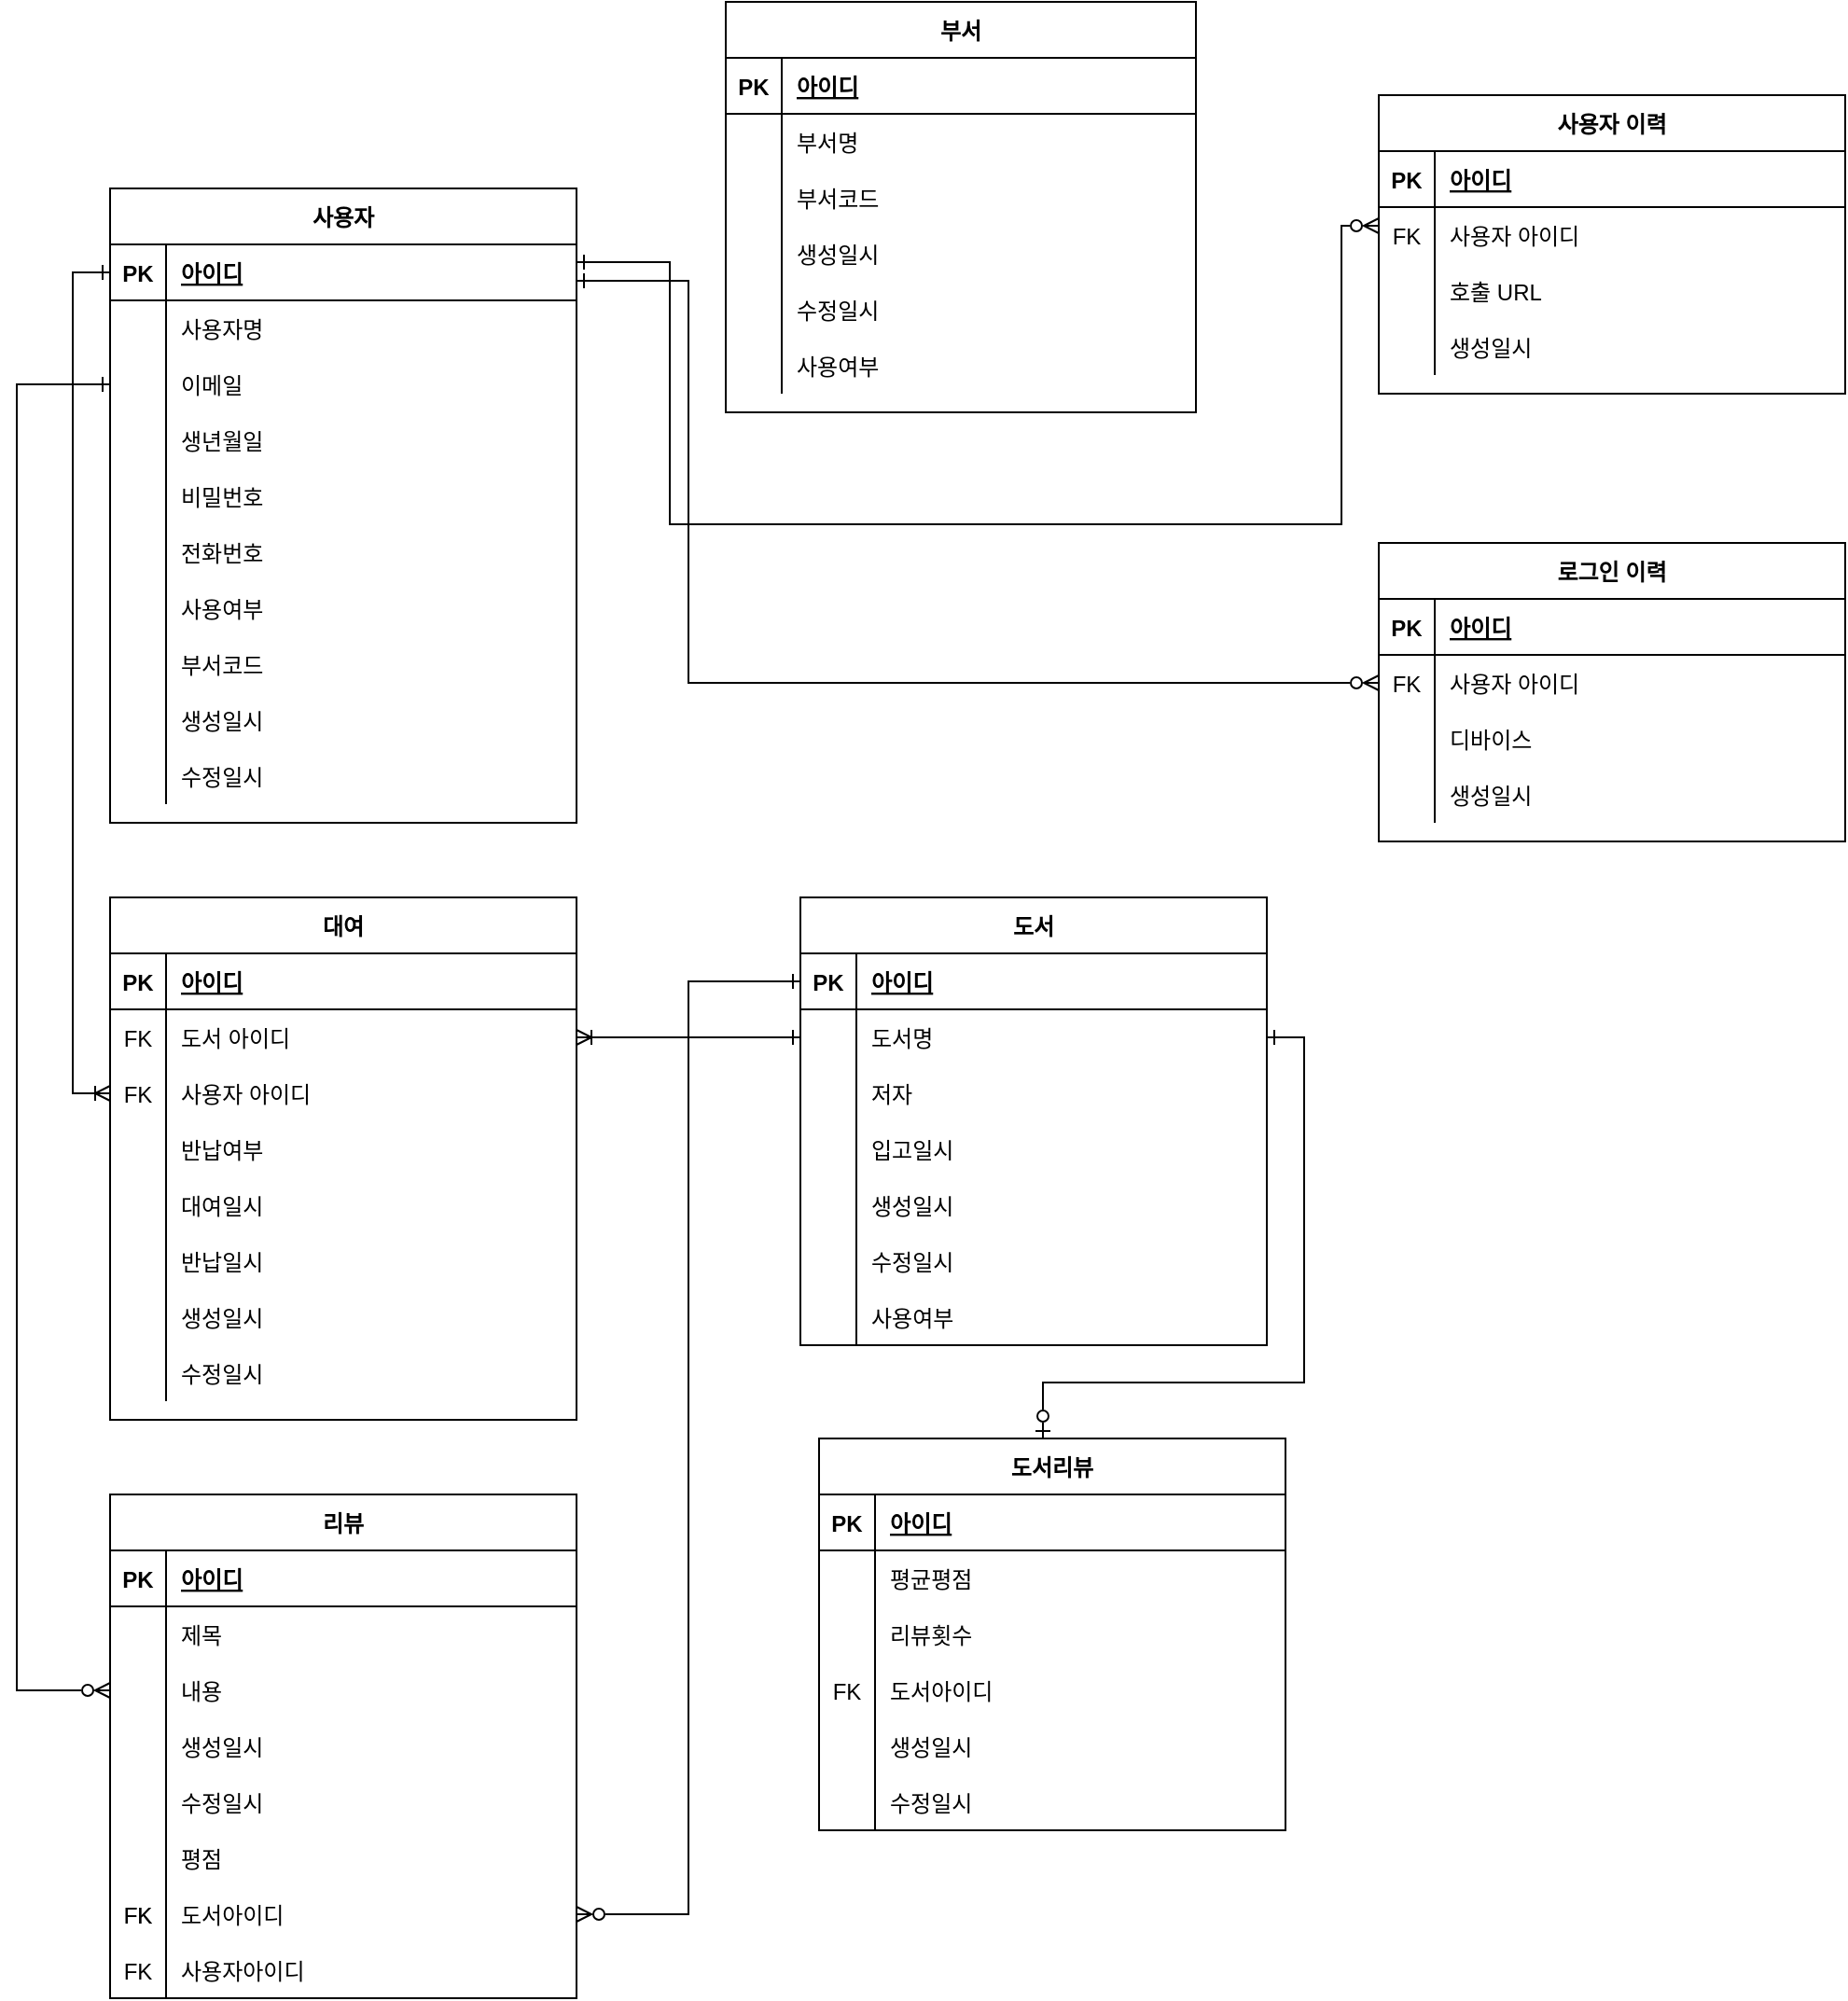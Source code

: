 <mxfile version="19.0.3" type="device" pages="2"><diagram id="R2lEEEUBdFMjLlhIrx00" name="샘플(논리)"><mxGraphModel dx="1422" dy="977" grid="1" gridSize="10" guides="1" tooltips="1" connect="1" arrows="1" fold="1" page="1" pageScale="1" pageWidth="850" pageHeight="1100" math="0" shadow="0" extFonts="Permanent Marker^https://fonts.googleapis.com/css?family=Permanent+Marker"><root><mxCell id="0"/><mxCell id="1" parent="0"/><mxCell id="C-vyLk0tnHw3VtMMgP7b-2" value="부서" style="shape=table;startSize=30;container=1;collapsible=1;childLayout=tableLayout;fixedRows=1;rowLines=0;fontStyle=1;align=center;resizeLast=1;" parent="1" vertex="1"><mxGeometry x="450" y="20" width="252" height="220" as="geometry"/></mxCell><mxCell id="C-vyLk0tnHw3VtMMgP7b-3" value="" style="shape=partialRectangle;collapsible=0;dropTarget=0;pointerEvents=0;fillColor=none;points=[[0,0.5],[1,0.5]];portConstraint=eastwest;top=0;left=0;right=0;bottom=1;" parent="C-vyLk0tnHw3VtMMgP7b-2" vertex="1"><mxGeometry y="30" width="252" height="30" as="geometry"/></mxCell><mxCell id="C-vyLk0tnHw3VtMMgP7b-4" value="PK" style="shape=partialRectangle;overflow=hidden;connectable=0;fillColor=none;top=0;left=0;bottom=0;right=0;fontStyle=1;" parent="C-vyLk0tnHw3VtMMgP7b-3" vertex="1"><mxGeometry width="30" height="30" as="geometry"><mxRectangle width="30" height="30" as="alternateBounds"/></mxGeometry></mxCell><mxCell id="C-vyLk0tnHw3VtMMgP7b-5" value="아이디" style="shape=partialRectangle;overflow=hidden;connectable=0;fillColor=none;top=0;left=0;bottom=0;right=0;align=left;spacingLeft=6;fontStyle=5;" parent="C-vyLk0tnHw3VtMMgP7b-3" vertex="1"><mxGeometry x="30" width="222" height="30" as="geometry"><mxRectangle width="222" height="30" as="alternateBounds"/></mxGeometry></mxCell><mxCell id="C-vyLk0tnHw3VtMMgP7b-6" value="" style="shape=partialRectangle;collapsible=0;dropTarget=0;pointerEvents=0;fillColor=none;points=[[0,0.5],[1,0.5]];portConstraint=eastwest;top=0;left=0;right=0;bottom=0;" parent="C-vyLk0tnHw3VtMMgP7b-2" vertex="1"><mxGeometry y="60" width="252" height="30" as="geometry"/></mxCell><mxCell id="C-vyLk0tnHw3VtMMgP7b-7" value="" style="shape=partialRectangle;overflow=hidden;connectable=0;fillColor=none;top=0;left=0;bottom=0;right=0;" parent="C-vyLk0tnHw3VtMMgP7b-6" vertex="1"><mxGeometry width="30" height="30" as="geometry"><mxRectangle width="30" height="30" as="alternateBounds"/></mxGeometry></mxCell><mxCell id="C-vyLk0tnHw3VtMMgP7b-8" value="부서명" style="shape=partialRectangle;overflow=hidden;connectable=0;fillColor=none;top=0;left=0;bottom=0;right=0;align=left;spacingLeft=6;" parent="C-vyLk0tnHw3VtMMgP7b-6" vertex="1"><mxGeometry x="30" width="222" height="30" as="geometry"><mxRectangle width="222" height="30" as="alternateBounds"/></mxGeometry></mxCell><mxCell id="rP_Lel93AjVnqTZJ4xWa-1" value="" style="shape=partialRectangle;collapsible=0;dropTarget=0;pointerEvents=0;fillColor=none;points=[[0,0.5],[1,0.5]];portConstraint=eastwest;top=0;left=0;right=0;bottom=0;" vertex="1" parent="C-vyLk0tnHw3VtMMgP7b-2"><mxGeometry y="90" width="252" height="30" as="geometry"/></mxCell><mxCell id="rP_Lel93AjVnqTZJ4xWa-2" value="" style="shape=partialRectangle;overflow=hidden;connectable=0;fillColor=none;top=0;left=0;bottom=0;right=0;" vertex="1" parent="rP_Lel93AjVnqTZJ4xWa-1"><mxGeometry width="30" height="30" as="geometry"><mxRectangle width="30" height="30" as="alternateBounds"/></mxGeometry></mxCell><mxCell id="rP_Lel93AjVnqTZJ4xWa-3" value="부서코드" style="shape=partialRectangle;overflow=hidden;connectable=0;fillColor=none;top=0;left=0;bottom=0;right=0;align=left;spacingLeft=6;" vertex="1" parent="rP_Lel93AjVnqTZJ4xWa-1"><mxGeometry x="30" width="222" height="30" as="geometry"><mxRectangle width="222" height="30" as="alternateBounds"/></mxGeometry></mxCell><mxCell id="C-vyLk0tnHw3VtMMgP7b-9" value="" style="shape=partialRectangle;collapsible=0;dropTarget=0;pointerEvents=0;fillColor=none;points=[[0,0.5],[1,0.5]];portConstraint=eastwest;top=0;left=0;right=0;bottom=0;" parent="C-vyLk0tnHw3VtMMgP7b-2" vertex="1"><mxGeometry y="120" width="252" height="30" as="geometry"/></mxCell><mxCell id="C-vyLk0tnHw3VtMMgP7b-10" value="" style="shape=partialRectangle;overflow=hidden;connectable=0;fillColor=none;top=0;left=0;bottom=0;right=0;" parent="C-vyLk0tnHw3VtMMgP7b-9" vertex="1"><mxGeometry width="30" height="30" as="geometry"><mxRectangle width="30" height="30" as="alternateBounds"/></mxGeometry></mxCell><mxCell id="C-vyLk0tnHw3VtMMgP7b-11" value="생성일시" style="shape=partialRectangle;overflow=hidden;connectable=0;fillColor=none;top=0;left=0;bottom=0;right=0;align=left;spacingLeft=6;" parent="C-vyLk0tnHw3VtMMgP7b-9" vertex="1"><mxGeometry x="30" width="222" height="30" as="geometry"><mxRectangle width="222" height="30" as="alternateBounds"/></mxGeometry></mxCell><mxCell id="_dJFfk8LNc2to3wbqugc-28" value="" style="shape=partialRectangle;collapsible=0;dropTarget=0;pointerEvents=0;fillColor=none;points=[[0,0.5],[1,0.5]];portConstraint=eastwest;top=0;left=0;right=0;bottom=0;" parent="C-vyLk0tnHw3VtMMgP7b-2" vertex="1"><mxGeometry y="150" width="252" height="30" as="geometry"/></mxCell><mxCell id="_dJFfk8LNc2to3wbqugc-29" value="" style="shape=partialRectangle;overflow=hidden;connectable=0;fillColor=none;top=0;left=0;bottom=0;right=0;" parent="_dJFfk8LNc2to3wbqugc-28" vertex="1"><mxGeometry width="30" height="30" as="geometry"><mxRectangle width="30" height="30" as="alternateBounds"/></mxGeometry></mxCell><mxCell id="_dJFfk8LNc2to3wbqugc-30" value="수정일시" style="shape=partialRectangle;overflow=hidden;connectable=0;fillColor=none;top=0;left=0;bottom=0;right=0;align=left;spacingLeft=6;" parent="_dJFfk8LNc2to3wbqugc-28" vertex="1"><mxGeometry x="30" width="222" height="30" as="geometry"><mxRectangle width="222" height="30" as="alternateBounds"/></mxGeometry></mxCell><mxCell id="_dJFfk8LNc2to3wbqugc-32" value="" style="shape=partialRectangle;collapsible=0;dropTarget=0;pointerEvents=0;fillColor=none;points=[[0,0.5],[1,0.5]];portConstraint=eastwest;top=0;left=0;right=0;bottom=0;" parent="C-vyLk0tnHw3VtMMgP7b-2" vertex="1"><mxGeometry y="180" width="252" height="30" as="geometry"/></mxCell><mxCell id="_dJFfk8LNc2to3wbqugc-33" value="" style="shape=partialRectangle;overflow=hidden;connectable=0;fillColor=none;top=0;left=0;bottom=0;right=0;" parent="_dJFfk8LNc2to3wbqugc-32" vertex="1"><mxGeometry width="30" height="30" as="geometry"><mxRectangle width="30" height="30" as="alternateBounds"/></mxGeometry></mxCell><mxCell id="_dJFfk8LNc2to3wbqugc-34" value="사용여부" style="shape=partialRectangle;overflow=hidden;connectable=0;fillColor=none;top=0;left=0;bottom=0;right=0;align=left;spacingLeft=6;" parent="_dJFfk8LNc2to3wbqugc-32" vertex="1"><mxGeometry x="30" width="222" height="30" as="geometry"><mxRectangle width="222" height="30" as="alternateBounds"/></mxGeometry></mxCell><mxCell id="C-vyLk0tnHw3VtMMgP7b-23" value="사용자" style="shape=table;startSize=30;container=1;collapsible=1;childLayout=tableLayout;fixedRows=1;rowLines=0;fontStyle=1;align=center;resizeLast=1;" parent="1" vertex="1"><mxGeometry x="120" y="120" width="250" height="340" as="geometry"/></mxCell><mxCell id="C-vyLk0tnHw3VtMMgP7b-24" value="" style="shape=partialRectangle;collapsible=0;dropTarget=0;pointerEvents=0;fillColor=none;points=[[0,0.5],[1,0.5]];portConstraint=eastwest;top=0;left=0;right=0;bottom=1;" parent="C-vyLk0tnHw3VtMMgP7b-23" vertex="1"><mxGeometry y="30" width="250" height="30" as="geometry"/></mxCell><mxCell id="C-vyLk0tnHw3VtMMgP7b-25" value="PK" style="shape=partialRectangle;overflow=hidden;connectable=0;fillColor=none;top=0;left=0;bottom=0;right=0;fontStyle=1;" parent="C-vyLk0tnHw3VtMMgP7b-24" vertex="1"><mxGeometry width="30" height="30" as="geometry"><mxRectangle width="30" height="30" as="alternateBounds"/></mxGeometry></mxCell><mxCell id="C-vyLk0tnHw3VtMMgP7b-26" value="아이디" style="shape=partialRectangle;overflow=hidden;connectable=0;fillColor=none;top=0;left=0;bottom=0;right=0;align=left;spacingLeft=6;fontStyle=5;" parent="C-vyLk0tnHw3VtMMgP7b-24" vertex="1"><mxGeometry x="30" width="220" height="30" as="geometry"><mxRectangle width="220" height="30" as="alternateBounds"/></mxGeometry></mxCell><mxCell id="C-vyLk0tnHw3VtMMgP7b-27" value="" style="shape=partialRectangle;collapsible=0;dropTarget=0;pointerEvents=0;fillColor=none;points=[[0,0.5],[1,0.5]];portConstraint=eastwest;top=0;left=0;right=0;bottom=0;" parent="C-vyLk0tnHw3VtMMgP7b-23" vertex="1"><mxGeometry y="60" width="250" height="30" as="geometry"/></mxCell><mxCell id="C-vyLk0tnHw3VtMMgP7b-28" value="" style="shape=partialRectangle;overflow=hidden;connectable=0;fillColor=none;top=0;left=0;bottom=0;right=0;" parent="C-vyLk0tnHw3VtMMgP7b-27" vertex="1"><mxGeometry width="30" height="30" as="geometry"><mxRectangle width="30" height="30" as="alternateBounds"/></mxGeometry></mxCell><mxCell id="C-vyLk0tnHw3VtMMgP7b-29" value="사용자명" style="shape=partialRectangle;overflow=hidden;connectable=0;fillColor=none;top=0;left=0;bottom=0;right=0;align=left;spacingLeft=6;" parent="C-vyLk0tnHw3VtMMgP7b-27" vertex="1"><mxGeometry x="30" width="220" height="30" as="geometry"><mxRectangle width="220" height="30" as="alternateBounds"/></mxGeometry></mxCell><mxCell id="_dJFfk8LNc2to3wbqugc-4" value="" style="shape=partialRectangle;collapsible=0;dropTarget=0;pointerEvents=0;fillColor=none;points=[[0,0.5],[1,0.5]];portConstraint=eastwest;top=0;left=0;right=0;bottom=0;" parent="C-vyLk0tnHw3VtMMgP7b-23" vertex="1"><mxGeometry y="90" width="250" height="30" as="geometry"/></mxCell><mxCell id="_dJFfk8LNc2to3wbqugc-5" value="" style="shape=partialRectangle;overflow=hidden;connectable=0;fillColor=none;top=0;left=0;bottom=0;right=0;" parent="_dJFfk8LNc2to3wbqugc-4" vertex="1"><mxGeometry width="30" height="30" as="geometry"><mxRectangle width="30" height="30" as="alternateBounds"/></mxGeometry></mxCell><mxCell id="_dJFfk8LNc2to3wbqugc-6" value="이메일" style="shape=partialRectangle;overflow=hidden;connectable=0;fillColor=none;top=0;left=0;bottom=0;right=0;align=left;spacingLeft=6;" parent="_dJFfk8LNc2to3wbqugc-4" vertex="1"><mxGeometry x="30" width="220" height="30" as="geometry"><mxRectangle width="220" height="30" as="alternateBounds"/></mxGeometry></mxCell><mxCell id="_dJFfk8LNc2to3wbqugc-7" value="" style="shape=partialRectangle;collapsible=0;dropTarget=0;pointerEvents=0;fillColor=none;points=[[0,0.5],[1,0.5]];portConstraint=eastwest;top=0;left=0;right=0;bottom=0;" parent="C-vyLk0tnHw3VtMMgP7b-23" vertex="1"><mxGeometry y="120" width="250" height="30" as="geometry"/></mxCell><mxCell id="_dJFfk8LNc2to3wbqugc-8" value="" style="shape=partialRectangle;overflow=hidden;connectable=0;fillColor=none;top=0;left=0;bottom=0;right=0;" parent="_dJFfk8LNc2to3wbqugc-7" vertex="1"><mxGeometry width="30" height="30" as="geometry"><mxRectangle width="30" height="30" as="alternateBounds"/></mxGeometry></mxCell><mxCell id="_dJFfk8LNc2to3wbqugc-9" value="생년월일" style="shape=partialRectangle;overflow=hidden;connectable=0;fillColor=none;top=0;left=0;bottom=0;right=0;align=left;spacingLeft=6;" parent="_dJFfk8LNc2to3wbqugc-7" vertex="1"><mxGeometry x="30" width="220" height="30" as="geometry"><mxRectangle width="220" height="30" as="alternateBounds"/></mxGeometry></mxCell><mxCell id="_dJFfk8LNc2to3wbqugc-10" value="" style="shape=partialRectangle;collapsible=0;dropTarget=0;pointerEvents=0;fillColor=none;points=[[0,0.5],[1,0.5]];portConstraint=eastwest;top=0;left=0;right=0;bottom=0;" parent="C-vyLk0tnHw3VtMMgP7b-23" vertex="1"><mxGeometry y="150" width="250" height="30" as="geometry"/></mxCell><mxCell id="_dJFfk8LNc2to3wbqugc-11" value="" style="shape=partialRectangle;overflow=hidden;connectable=0;fillColor=none;top=0;left=0;bottom=0;right=0;" parent="_dJFfk8LNc2to3wbqugc-10" vertex="1"><mxGeometry width="30" height="30" as="geometry"><mxRectangle width="30" height="30" as="alternateBounds"/></mxGeometry></mxCell><mxCell id="_dJFfk8LNc2to3wbqugc-12" value="비밀번호" style="shape=partialRectangle;overflow=hidden;connectable=0;fillColor=none;top=0;left=0;bottom=0;right=0;align=left;spacingLeft=6;" parent="_dJFfk8LNc2to3wbqugc-10" vertex="1"><mxGeometry x="30" width="220" height="30" as="geometry"><mxRectangle width="220" height="30" as="alternateBounds"/></mxGeometry></mxCell><mxCell id="_dJFfk8LNc2to3wbqugc-13" value="" style="shape=partialRectangle;collapsible=0;dropTarget=0;pointerEvents=0;fillColor=none;points=[[0,0.5],[1,0.5]];portConstraint=eastwest;top=0;left=0;right=0;bottom=0;" parent="C-vyLk0tnHw3VtMMgP7b-23" vertex="1"><mxGeometry y="180" width="250" height="30" as="geometry"/></mxCell><mxCell id="_dJFfk8LNc2to3wbqugc-14" value="" style="shape=partialRectangle;overflow=hidden;connectable=0;fillColor=none;top=0;left=0;bottom=0;right=0;" parent="_dJFfk8LNc2to3wbqugc-13" vertex="1"><mxGeometry width="30" height="30" as="geometry"><mxRectangle width="30" height="30" as="alternateBounds"/></mxGeometry></mxCell><mxCell id="_dJFfk8LNc2to3wbqugc-15" value="전화번호" style="shape=partialRectangle;overflow=hidden;connectable=0;fillColor=none;top=0;left=0;bottom=0;right=0;align=left;spacingLeft=6;" parent="_dJFfk8LNc2to3wbqugc-13" vertex="1"><mxGeometry x="30" width="220" height="30" as="geometry"><mxRectangle width="220" height="30" as="alternateBounds"/></mxGeometry></mxCell><mxCell id="_dJFfk8LNc2to3wbqugc-16" value="" style="shape=partialRectangle;collapsible=0;dropTarget=0;pointerEvents=0;fillColor=none;points=[[0,0.5],[1,0.5]];portConstraint=eastwest;top=0;left=0;right=0;bottom=0;" parent="C-vyLk0tnHw3VtMMgP7b-23" vertex="1"><mxGeometry y="210" width="250" height="30" as="geometry"/></mxCell><mxCell id="_dJFfk8LNc2to3wbqugc-17" value="" style="shape=partialRectangle;overflow=hidden;connectable=0;fillColor=none;top=0;left=0;bottom=0;right=0;" parent="_dJFfk8LNc2to3wbqugc-16" vertex="1"><mxGeometry width="30" height="30" as="geometry"><mxRectangle width="30" height="30" as="alternateBounds"/></mxGeometry></mxCell><mxCell id="_dJFfk8LNc2to3wbqugc-18" value="사용여부" style="shape=partialRectangle;overflow=hidden;connectable=0;fillColor=none;top=0;left=0;bottom=0;right=0;align=left;spacingLeft=6;" parent="_dJFfk8LNc2to3wbqugc-16" vertex="1"><mxGeometry x="30" width="220" height="30" as="geometry"><mxRectangle width="220" height="30" as="alternateBounds"/></mxGeometry></mxCell><mxCell id="_dJFfk8LNc2to3wbqugc-19" value="" style="shape=partialRectangle;collapsible=0;dropTarget=0;pointerEvents=0;fillColor=none;points=[[0,0.5],[1,0.5]];portConstraint=eastwest;top=0;left=0;right=0;bottom=0;" parent="C-vyLk0tnHw3VtMMgP7b-23" vertex="1"><mxGeometry y="240" width="250" height="30" as="geometry"/></mxCell><mxCell id="_dJFfk8LNc2to3wbqugc-20" value="" style="shape=partialRectangle;overflow=hidden;connectable=0;fillColor=none;top=0;left=0;bottom=0;right=0;" parent="_dJFfk8LNc2to3wbqugc-19" vertex="1"><mxGeometry width="30" height="30" as="geometry"><mxRectangle width="30" height="30" as="alternateBounds"/></mxGeometry></mxCell><mxCell id="_dJFfk8LNc2to3wbqugc-21" value="부서코드" style="shape=partialRectangle;overflow=hidden;connectable=0;fillColor=none;top=0;left=0;bottom=0;right=0;align=left;spacingLeft=6;" parent="_dJFfk8LNc2to3wbqugc-19" vertex="1"><mxGeometry x="30" width="220" height="30" as="geometry"><mxRectangle width="220" height="30" as="alternateBounds"/></mxGeometry></mxCell><mxCell id="ctZ0gYOrhZNdRDzIIBMO-1" value="" style="shape=partialRectangle;collapsible=0;dropTarget=0;pointerEvents=0;fillColor=none;points=[[0,0.5],[1,0.5]];portConstraint=eastwest;top=0;left=0;right=0;bottom=0;" parent="C-vyLk0tnHw3VtMMgP7b-23" vertex="1"><mxGeometry y="270" width="250" height="30" as="geometry"/></mxCell><mxCell id="ctZ0gYOrhZNdRDzIIBMO-2" value="" style="shape=partialRectangle;overflow=hidden;connectable=0;fillColor=none;top=0;left=0;bottom=0;right=0;" parent="ctZ0gYOrhZNdRDzIIBMO-1" vertex="1"><mxGeometry width="30" height="30" as="geometry"><mxRectangle width="30" height="30" as="alternateBounds"/></mxGeometry></mxCell><mxCell id="ctZ0gYOrhZNdRDzIIBMO-3" value="생성일시" style="shape=partialRectangle;overflow=hidden;connectable=0;fillColor=none;top=0;left=0;bottom=0;right=0;align=left;spacingLeft=6;" parent="ctZ0gYOrhZNdRDzIIBMO-1" vertex="1"><mxGeometry x="30" width="220" height="30" as="geometry"><mxRectangle width="220" height="30" as="alternateBounds"/></mxGeometry></mxCell><mxCell id="ctZ0gYOrhZNdRDzIIBMO-4" value="" style="shape=partialRectangle;collapsible=0;dropTarget=0;pointerEvents=0;fillColor=none;points=[[0,0.5],[1,0.5]];portConstraint=eastwest;top=0;left=0;right=0;bottom=0;" parent="C-vyLk0tnHw3VtMMgP7b-23" vertex="1"><mxGeometry y="300" width="250" height="30" as="geometry"/></mxCell><mxCell id="ctZ0gYOrhZNdRDzIIBMO-5" value="" style="shape=partialRectangle;overflow=hidden;connectable=0;fillColor=none;top=0;left=0;bottom=0;right=0;" parent="ctZ0gYOrhZNdRDzIIBMO-4" vertex="1"><mxGeometry width="30" height="30" as="geometry"><mxRectangle width="30" height="30" as="alternateBounds"/></mxGeometry></mxCell><mxCell id="ctZ0gYOrhZNdRDzIIBMO-6" value="수정일시" style="shape=partialRectangle;overflow=hidden;connectable=0;fillColor=none;top=0;left=0;bottom=0;right=0;align=left;spacingLeft=6;" parent="ctZ0gYOrhZNdRDzIIBMO-4" vertex="1"><mxGeometry x="30" width="220" height="30" as="geometry"><mxRectangle width="220" height="30" as="alternateBounds"/></mxGeometry></mxCell><mxCell id="_dJFfk8LNc2to3wbqugc-35" value="도서" style="shape=table;startSize=30;container=1;collapsible=1;childLayout=tableLayout;fixedRows=1;rowLines=0;fontStyle=1;align=center;resizeLast=1;" parent="1" vertex="1"><mxGeometry x="490" y="500" width="250" height="240" as="geometry"/></mxCell><mxCell id="_dJFfk8LNc2to3wbqugc-36" value="" style="shape=partialRectangle;collapsible=0;dropTarget=0;pointerEvents=0;fillColor=none;points=[[0,0.5],[1,0.5]];portConstraint=eastwest;top=0;left=0;right=0;bottom=1;" parent="_dJFfk8LNc2to3wbqugc-35" vertex="1"><mxGeometry y="30" width="250" height="30" as="geometry"/></mxCell><mxCell id="_dJFfk8LNc2to3wbqugc-37" value="PK" style="shape=partialRectangle;overflow=hidden;connectable=0;fillColor=none;top=0;left=0;bottom=0;right=0;fontStyle=1;" parent="_dJFfk8LNc2to3wbqugc-36" vertex="1"><mxGeometry width="30" height="30" as="geometry"><mxRectangle width="30" height="30" as="alternateBounds"/></mxGeometry></mxCell><mxCell id="_dJFfk8LNc2to3wbqugc-38" value="아이디" style="shape=partialRectangle;overflow=hidden;connectable=0;fillColor=none;top=0;left=0;bottom=0;right=0;align=left;spacingLeft=6;fontStyle=5;" parent="_dJFfk8LNc2to3wbqugc-36" vertex="1"><mxGeometry x="30" width="220" height="30" as="geometry"><mxRectangle width="220" height="30" as="alternateBounds"/></mxGeometry></mxCell><mxCell id="_dJFfk8LNc2to3wbqugc-39" value="" style="shape=partialRectangle;collapsible=0;dropTarget=0;pointerEvents=0;fillColor=none;points=[[0,0.5],[1,0.5]];portConstraint=eastwest;top=0;left=0;right=0;bottom=0;" parent="_dJFfk8LNc2to3wbqugc-35" vertex="1"><mxGeometry y="60" width="250" height="30" as="geometry"/></mxCell><mxCell id="_dJFfk8LNc2to3wbqugc-40" value="" style="shape=partialRectangle;overflow=hidden;connectable=0;fillColor=none;top=0;left=0;bottom=0;right=0;" parent="_dJFfk8LNc2to3wbqugc-39" vertex="1"><mxGeometry width="30" height="30" as="geometry"><mxRectangle width="30" height="30" as="alternateBounds"/></mxGeometry></mxCell><mxCell id="_dJFfk8LNc2to3wbqugc-41" value="도서명" style="shape=partialRectangle;overflow=hidden;connectable=0;fillColor=none;top=0;left=0;bottom=0;right=0;align=left;spacingLeft=6;" parent="_dJFfk8LNc2to3wbqugc-39" vertex="1"><mxGeometry x="30" width="220" height="30" as="geometry"><mxRectangle width="220" height="30" as="alternateBounds"/></mxGeometry></mxCell><mxCell id="_dJFfk8LNc2to3wbqugc-42" value="" style="shape=partialRectangle;collapsible=0;dropTarget=0;pointerEvents=0;fillColor=none;points=[[0,0.5],[1,0.5]];portConstraint=eastwest;top=0;left=0;right=0;bottom=0;" parent="_dJFfk8LNc2to3wbqugc-35" vertex="1"><mxGeometry y="90" width="250" height="30" as="geometry"/></mxCell><mxCell id="_dJFfk8LNc2to3wbqugc-43" value="" style="shape=partialRectangle;overflow=hidden;connectable=0;fillColor=none;top=0;left=0;bottom=0;right=0;" parent="_dJFfk8LNc2to3wbqugc-42" vertex="1"><mxGeometry width="30" height="30" as="geometry"><mxRectangle width="30" height="30" as="alternateBounds"/></mxGeometry></mxCell><mxCell id="_dJFfk8LNc2to3wbqugc-44" value="저자" style="shape=partialRectangle;overflow=hidden;connectable=0;fillColor=none;top=0;left=0;bottom=0;right=0;align=left;spacingLeft=6;" parent="_dJFfk8LNc2to3wbqugc-42" vertex="1"><mxGeometry x="30" width="220" height="30" as="geometry"><mxRectangle width="220" height="30" as="alternateBounds"/></mxGeometry></mxCell><mxCell id="_dJFfk8LNc2to3wbqugc-45" value="" style="shape=partialRectangle;collapsible=0;dropTarget=0;pointerEvents=0;fillColor=none;points=[[0,0.5],[1,0.5]];portConstraint=eastwest;top=0;left=0;right=0;bottom=0;" parent="_dJFfk8LNc2to3wbqugc-35" vertex="1"><mxGeometry y="120" width="250" height="30" as="geometry"/></mxCell><mxCell id="_dJFfk8LNc2to3wbqugc-46" value="" style="shape=partialRectangle;overflow=hidden;connectable=0;fillColor=none;top=0;left=0;bottom=0;right=0;" parent="_dJFfk8LNc2to3wbqugc-45" vertex="1"><mxGeometry width="30" height="30" as="geometry"><mxRectangle width="30" height="30" as="alternateBounds"/></mxGeometry></mxCell><mxCell id="_dJFfk8LNc2to3wbqugc-47" value="입고일시" style="shape=partialRectangle;overflow=hidden;connectable=0;fillColor=none;top=0;left=0;bottom=0;right=0;align=left;spacingLeft=6;" parent="_dJFfk8LNc2to3wbqugc-45" vertex="1"><mxGeometry x="30" width="220" height="30" as="geometry"><mxRectangle width="220" height="30" as="alternateBounds"/></mxGeometry></mxCell><mxCell id="_dJFfk8LNc2to3wbqugc-48" value="" style="shape=partialRectangle;collapsible=0;dropTarget=0;pointerEvents=0;fillColor=none;points=[[0,0.5],[1,0.5]];portConstraint=eastwest;top=0;left=0;right=0;bottom=0;" parent="_dJFfk8LNc2to3wbqugc-35" vertex="1"><mxGeometry y="150" width="250" height="30" as="geometry"/></mxCell><mxCell id="_dJFfk8LNc2to3wbqugc-49" value="" style="shape=partialRectangle;overflow=hidden;connectable=0;fillColor=none;top=0;left=0;bottom=0;right=0;" parent="_dJFfk8LNc2to3wbqugc-48" vertex="1"><mxGeometry width="30" height="30" as="geometry"><mxRectangle width="30" height="30" as="alternateBounds"/></mxGeometry></mxCell><mxCell id="_dJFfk8LNc2to3wbqugc-50" value="생성일시" style="shape=partialRectangle;overflow=hidden;connectable=0;fillColor=none;top=0;left=0;bottom=0;right=0;align=left;spacingLeft=6;" parent="_dJFfk8LNc2to3wbqugc-48" vertex="1"><mxGeometry x="30" width="220" height="30" as="geometry"><mxRectangle width="220" height="30" as="alternateBounds"/></mxGeometry></mxCell><mxCell id="_dJFfk8LNc2to3wbqugc-51" value="" style="shape=partialRectangle;collapsible=0;dropTarget=0;pointerEvents=0;fillColor=none;points=[[0,0.5],[1,0.5]];portConstraint=eastwest;top=0;left=0;right=0;bottom=0;" parent="_dJFfk8LNc2to3wbqugc-35" vertex="1"><mxGeometry y="180" width="250" height="30" as="geometry"/></mxCell><mxCell id="_dJFfk8LNc2to3wbqugc-52" value="" style="shape=partialRectangle;overflow=hidden;connectable=0;fillColor=none;top=0;left=0;bottom=0;right=0;" parent="_dJFfk8LNc2to3wbqugc-51" vertex="1"><mxGeometry width="30" height="30" as="geometry"><mxRectangle width="30" height="30" as="alternateBounds"/></mxGeometry></mxCell><mxCell id="_dJFfk8LNc2to3wbqugc-53" value="수정일시" style="shape=partialRectangle;overflow=hidden;connectable=0;fillColor=none;top=0;left=0;bottom=0;right=0;align=left;spacingLeft=6;" parent="_dJFfk8LNc2to3wbqugc-51" vertex="1"><mxGeometry x="30" width="220" height="30" as="geometry"><mxRectangle width="220" height="30" as="alternateBounds"/></mxGeometry></mxCell><mxCell id="gCErbWOULAjdzYsN1awT-1" value="" style="shape=partialRectangle;collapsible=0;dropTarget=0;pointerEvents=0;fillColor=none;points=[[0,0.5],[1,0.5]];portConstraint=eastwest;top=0;left=0;right=0;bottom=0;" parent="_dJFfk8LNc2to3wbqugc-35" vertex="1"><mxGeometry y="210" width="250" height="30" as="geometry"/></mxCell><mxCell id="gCErbWOULAjdzYsN1awT-2" value="" style="shape=partialRectangle;overflow=hidden;connectable=0;fillColor=none;top=0;left=0;bottom=0;right=0;" parent="gCErbWOULAjdzYsN1awT-1" vertex="1"><mxGeometry width="30" height="30" as="geometry"><mxRectangle width="30" height="30" as="alternateBounds"/></mxGeometry></mxCell><mxCell id="gCErbWOULAjdzYsN1awT-3" value="사용여부" style="shape=partialRectangle;overflow=hidden;connectable=0;fillColor=none;top=0;left=0;bottom=0;right=0;align=left;spacingLeft=6;" parent="gCErbWOULAjdzYsN1awT-1" vertex="1"><mxGeometry x="30" width="220" height="30" as="geometry"><mxRectangle width="220" height="30" as="alternateBounds"/></mxGeometry></mxCell><mxCell id="_dJFfk8LNc2to3wbqugc-54" value="대여" style="shape=table;startSize=30;container=1;collapsible=1;childLayout=tableLayout;fixedRows=1;rowLines=0;fontStyle=1;align=center;resizeLast=1;" parent="1" vertex="1"><mxGeometry x="120" y="500" width="250" height="280" as="geometry"/></mxCell><mxCell id="_dJFfk8LNc2to3wbqugc-55" value="" style="shape=partialRectangle;collapsible=0;dropTarget=0;pointerEvents=0;fillColor=none;points=[[0,0.5],[1,0.5]];portConstraint=eastwest;top=0;left=0;right=0;bottom=1;" parent="_dJFfk8LNc2to3wbqugc-54" vertex="1"><mxGeometry y="30" width="250" height="30" as="geometry"/></mxCell><mxCell id="_dJFfk8LNc2to3wbqugc-56" value="PK" style="shape=partialRectangle;overflow=hidden;connectable=0;fillColor=none;top=0;left=0;bottom=0;right=0;fontStyle=1;" parent="_dJFfk8LNc2to3wbqugc-55" vertex="1"><mxGeometry width="30" height="30" as="geometry"><mxRectangle width="30" height="30" as="alternateBounds"/></mxGeometry></mxCell><mxCell id="_dJFfk8LNc2to3wbqugc-57" value="아이디" style="shape=partialRectangle;overflow=hidden;connectable=0;fillColor=none;top=0;left=0;bottom=0;right=0;align=left;spacingLeft=6;fontStyle=5;" parent="_dJFfk8LNc2to3wbqugc-55" vertex="1"><mxGeometry x="30" width="220" height="30" as="geometry"><mxRectangle width="220" height="30" as="alternateBounds"/></mxGeometry></mxCell><mxCell id="_dJFfk8LNc2to3wbqugc-58" value="" style="shape=partialRectangle;collapsible=0;dropTarget=0;pointerEvents=0;fillColor=none;points=[[0,0.5],[1,0.5]];portConstraint=eastwest;top=0;left=0;right=0;bottom=0;" parent="_dJFfk8LNc2to3wbqugc-54" vertex="1"><mxGeometry y="60" width="250" height="30" as="geometry"/></mxCell><mxCell id="_dJFfk8LNc2to3wbqugc-59" value="FK" style="shape=partialRectangle;overflow=hidden;connectable=0;fillColor=none;top=0;left=0;bottom=0;right=0;" parent="_dJFfk8LNc2to3wbqugc-58" vertex="1"><mxGeometry width="30" height="30" as="geometry"><mxRectangle width="30" height="30" as="alternateBounds"/></mxGeometry></mxCell><mxCell id="_dJFfk8LNc2to3wbqugc-60" value="도서 아이디" style="shape=partialRectangle;overflow=hidden;connectable=0;fillColor=none;top=0;left=0;bottom=0;right=0;align=left;spacingLeft=6;" parent="_dJFfk8LNc2to3wbqugc-58" vertex="1"><mxGeometry x="30" width="220" height="30" as="geometry"><mxRectangle width="220" height="30" as="alternateBounds"/></mxGeometry></mxCell><mxCell id="_dJFfk8LNc2to3wbqugc-61" value="" style="shape=partialRectangle;collapsible=0;dropTarget=0;pointerEvents=0;fillColor=none;points=[[0,0.5],[1,0.5]];portConstraint=eastwest;top=0;left=0;right=0;bottom=0;" parent="_dJFfk8LNc2to3wbqugc-54" vertex="1"><mxGeometry y="90" width="250" height="30" as="geometry"/></mxCell><mxCell id="_dJFfk8LNc2to3wbqugc-62" value="FK" style="shape=partialRectangle;overflow=hidden;connectable=0;fillColor=none;top=0;left=0;bottom=0;right=0;" parent="_dJFfk8LNc2to3wbqugc-61" vertex="1"><mxGeometry width="30" height="30" as="geometry"><mxRectangle width="30" height="30" as="alternateBounds"/></mxGeometry></mxCell><mxCell id="_dJFfk8LNc2to3wbqugc-63" value="사용자 아이디" style="shape=partialRectangle;overflow=hidden;connectable=0;fillColor=none;top=0;left=0;bottom=0;right=0;align=left;spacingLeft=6;" parent="_dJFfk8LNc2to3wbqugc-61" vertex="1"><mxGeometry x="30" width="220" height="30" as="geometry"><mxRectangle width="220" height="30" as="alternateBounds"/></mxGeometry></mxCell><mxCell id="_dJFfk8LNc2to3wbqugc-64" value="" style="shape=partialRectangle;collapsible=0;dropTarget=0;pointerEvents=0;fillColor=none;points=[[0,0.5],[1,0.5]];portConstraint=eastwest;top=0;left=0;right=0;bottom=0;" parent="_dJFfk8LNc2to3wbqugc-54" vertex="1"><mxGeometry y="120" width="250" height="30" as="geometry"/></mxCell><mxCell id="_dJFfk8LNc2to3wbqugc-65" value="" style="shape=partialRectangle;overflow=hidden;connectable=0;fillColor=none;top=0;left=0;bottom=0;right=0;" parent="_dJFfk8LNc2to3wbqugc-64" vertex="1"><mxGeometry width="30" height="30" as="geometry"><mxRectangle width="30" height="30" as="alternateBounds"/></mxGeometry></mxCell><mxCell id="_dJFfk8LNc2to3wbqugc-66" value="반납여부" style="shape=partialRectangle;overflow=hidden;connectable=0;fillColor=none;top=0;left=0;bottom=0;right=0;align=left;spacingLeft=6;" parent="_dJFfk8LNc2to3wbqugc-64" vertex="1"><mxGeometry x="30" width="220" height="30" as="geometry"><mxRectangle width="220" height="30" as="alternateBounds"/></mxGeometry></mxCell><mxCell id="rP_Lel93AjVnqTZJ4xWa-4" value="" style="shape=partialRectangle;collapsible=0;dropTarget=0;pointerEvents=0;fillColor=none;points=[[0,0.5],[1,0.5]];portConstraint=eastwest;top=0;left=0;right=0;bottom=0;" vertex="1" parent="_dJFfk8LNc2to3wbqugc-54"><mxGeometry y="150" width="250" height="30" as="geometry"/></mxCell><mxCell id="rP_Lel93AjVnqTZJ4xWa-5" value="" style="shape=partialRectangle;overflow=hidden;connectable=0;fillColor=none;top=0;left=0;bottom=0;right=0;" vertex="1" parent="rP_Lel93AjVnqTZJ4xWa-4"><mxGeometry width="30" height="30" as="geometry"><mxRectangle width="30" height="30" as="alternateBounds"/></mxGeometry></mxCell><mxCell id="rP_Lel93AjVnqTZJ4xWa-6" value="대여일시" style="shape=partialRectangle;overflow=hidden;connectable=0;fillColor=none;top=0;left=0;bottom=0;right=0;align=left;spacingLeft=6;" vertex="1" parent="rP_Lel93AjVnqTZJ4xWa-4"><mxGeometry x="30" width="220" height="30" as="geometry"><mxRectangle width="220" height="30" as="alternateBounds"/></mxGeometry></mxCell><mxCell id="rP_Lel93AjVnqTZJ4xWa-7" value="" style="shape=partialRectangle;collapsible=0;dropTarget=0;pointerEvents=0;fillColor=none;points=[[0,0.5],[1,0.5]];portConstraint=eastwest;top=0;left=0;right=0;bottom=0;" vertex="1" parent="_dJFfk8LNc2to3wbqugc-54"><mxGeometry y="180" width="250" height="30" as="geometry"/></mxCell><mxCell id="rP_Lel93AjVnqTZJ4xWa-8" value="" style="shape=partialRectangle;overflow=hidden;connectable=0;fillColor=none;top=0;left=0;bottom=0;right=0;" vertex="1" parent="rP_Lel93AjVnqTZJ4xWa-7"><mxGeometry width="30" height="30" as="geometry"><mxRectangle width="30" height="30" as="alternateBounds"/></mxGeometry></mxCell><mxCell id="rP_Lel93AjVnqTZJ4xWa-9" value="반납일시" style="shape=partialRectangle;overflow=hidden;connectable=0;fillColor=none;top=0;left=0;bottom=0;right=0;align=left;spacingLeft=6;" vertex="1" parent="rP_Lel93AjVnqTZJ4xWa-7"><mxGeometry x="30" width="220" height="30" as="geometry"><mxRectangle width="220" height="30" as="alternateBounds"/></mxGeometry></mxCell><mxCell id="_dJFfk8LNc2to3wbqugc-67" value="" style="shape=partialRectangle;collapsible=0;dropTarget=0;pointerEvents=0;fillColor=none;points=[[0,0.5],[1,0.5]];portConstraint=eastwest;top=0;left=0;right=0;bottom=0;" parent="_dJFfk8LNc2to3wbqugc-54" vertex="1"><mxGeometry y="210" width="250" height="30" as="geometry"/></mxCell><mxCell id="_dJFfk8LNc2to3wbqugc-68" value="" style="shape=partialRectangle;overflow=hidden;connectable=0;fillColor=none;top=0;left=0;bottom=0;right=0;" parent="_dJFfk8LNc2to3wbqugc-67" vertex="1"><mxGeometry width="30" height="30" as="geometry"><mxRectangle width="30" height="30" as="alternateBounds"/></mxGeometry></mxCell><mxCell id="_dJFfk8LNc2to3wbqugc-69" value="생성일시" style="shape=partialRectangle;overflow=hidden;connectable=0;fillColor=none;top=0;left=0;bottom=0;right=0;align=left;spacingLeft=6;" parent="_dJFfk8LNc2to3wbqugc-67" vertex="1"><mxGeometry x="30" width="220" height="30" as="geometry"><mxRectangle width="220" height="30" as="alternateBounds"/></mxGeometry></mxCell><mxCell id="_dJFfk8LNc2to3wbqugc-70" value="" style="shape=partialRectangle;collapsible=0;dropTarget=0;pointerEvents=0;fillColor=none;points=[[0,0.5],[1,0.5]];portConstraint=eastwest;top=0;left=0;right=0;bottom=0;" parent="_dJFfk8LNc2to3wbqugc-54" vertex="1"><mxGeometry y="240" width="250" height="30" as="geometry"/></mxCell><mxCell id="_dJFfk8LNc2to3wbqugc-71" value="" style="shape=partialRectangle;overflow=hidden;connectable=0;fillColor=none;top=0;left=0;bottom=0;right=0;" parent="_dJFfk8LNc2to3wbqugc-70" vertex="1"><mxGeometry width="30" height="30" as="geometry"><mxRectangle width="30" height="30" as="alternateBounds"/></mxGeometry></mxCell><mxCell id="_dJFfk8LNc2to3wbqugc-72" value="수정일시" style="shape=partialRectangle;overflow=hidden;connectable=0;fillColor=none;top=0;left=0;bottom=0;right=0;align=left;spacingLeft=6;" parent="_dJFfk8LNc2to3wbqugc-70" vertex="1"><mxGeometry x="30" width="220" height="30" as="geometry"><mxRectangle width="220" height="30" as="alternateBounds"/></mxGeometry></mxCell><mxCell id="_dJFfk8LNc2to3wbqugc-79" style="edgeStyle=orthogonalEdgeStyle;rounded=0;orthogonalLoop=1;jettySize=auto;html=1;entryX=1;entryY=0.5;entryDx=0;entryDy=0;startArrow=ERone;startFill=0;endArrow=ERoneToMany;endFill=0;" parent="1" source="_dJFfk8LNc2to3wbqugc-36" target="_dJFfk8LNc2to3wbqugc-58" edge="1"><mxGeometry relative="1" as="geometry"/></mxCell><mxCell id="_dJFfk8LNc2to3wbqugc-80" style="edgeStyle=orthogonalEdgeStyle;rounded=0;orthogonalLoop=1;jettySize=auto;html=1;entryX=0;entryY=0.5;entryDx=0;entryDy=0;startArrow=ERone;startFill=0;endArrow=ERoneToMany;endFill=0;" parent="1" source="C-vyLk0tnHw3VtMMgP7b-24" target="_dJFfk8LNc2to3wbqugc-61" edge="1"><mxGeometry relative="1" as="geometry"/></mxCell><mxCell id="_dJFfk8LNc2to3wbqugc-81" value="사용자 이력" style="shape=table;startSize=30;container=1;collapsible=1;childLayout=tableLayout;fixedRows=1;rowLines=0;fontStyle=1;align=center;resizeLast=1;" parent="1" vertex="1"><mxGeometry x="800" y="70" width="250" height="160" as="geometry"/></mxCell><mxCell id="_dJFfk8LNc2to3wbqugc-82" value="" style="shape=partialRectangle;collapsible=0;dropTarget=0;pointerEvents=0;fillColor=none;points=[[0,0.5],[1,0.5]];portConstraint=eastwest;top=0;left=0;right=0;bottom=1;" parent="_dJFfk8LNc2to3wbqugc-81" vertex="1"><mxGeometry y="30" width="250" height="30" as="geometry"/></mxCell><mxCell id="_dJFfk8LNc2to3wbqugc-83" value="PK" style="shape=partialRectangle;overflow=hidden;connectable=0;fillColor=none;top=0;left=0;bottom=0;right=0;fontStyle=1;" parent="_dJFfk8LNc2to3wbqugc-82" vertex="1"><mxGeometry width="30" height="30" as="geometry"><mxRectangle width="30" height="30" as="alternateBounds"/></mxGeometry></mxCell><mxCell id="_dJFfk8LNc2to3wbqugc-84" value="아이디" style="shape=partialRectangle;overflow=hidden;connectable=0;fillColor=none;top=0;left=0;bottom=0;right=0;align=left;spacingLeft=6;fontStyle=5;" parent="_dJFfk8LNc2to3wbqugc-82" vertex="1"><mxGeometry x="30" width="220" height="30" as="geometry"><mxRectangle width="220" height="30" as="alternateBounds"/></mxGeometry></mxCell><mxCell id="_dJFfk8LNc2to3wbqugc-88" value="" style="shape=partialRectangle;collapsible=0;dropTarget=0;pointerEvents=0;fillColor=none;points=[[0,0.5],[1,0.5]];portConstraint=eastwest;top=0;left=0;right=0;bottom=0;" parent="_dJFfk8LNc2to3wbqugc-81" vertex="1"><mxGeometry y="60" width="250" height="30" as="geometry"/></mxCell><mxCell id="_dJFfk8LNc2to3wbqugc-89" value="FK" style="shape=partialRectangle;overflow=hidden;connectable=0;fillColor=none;top=0;left=0;bottom=0;right=0;" parent="_dJFfk8LNc2to3wbqugc-88" vertex="1"><mxGeometry width="30" height="30" as="geometry"><mxRectangle width="30" height="30" as="alternateBounds"/></mxGeometry></mxCell><mxCell id="_dJFfk8LNc2to3wbqugc-90" value="사용자 아이디" style="shape=partialRectangle;overflow=hidden;connectable=0;fillColor=none;top=0;left=0;bottom=0;right=0;align=left;spacingLeft=6;" parent="_dJFfk8LNc2to3wbqugc-88" vertex="1"><mxGeometry x="30" width="220" height="30" as="geometry"><mxRectangle width="220" height="30" as="alternateBounds"/></mxGeometry></mxCell><mxCell id="_dJFfk8LNc2to3wbqugc-85" value="" style="shape=partialRectangle;collapsible=0;dropTarget=0;pointerEvents=0;fillColor=none;points=[[0,0.5],[1,0.5]];portConstraint=eastwest;top=0;left=0;right=0;bottom=0;" parent="_dJFfk8LNc2to3wbqugc-81" vertex="1"><mxGeometry y="90" width="250" height="30" as="geometry"/></mxCell><mxCell id="_dJFfk8LNc2to3wbqugc-86" value="" style="shape=partialRectangle;overflow=hidden;connectable=0;fillColor=none;top=0;left=0;bottom=0;right=0;" parent="_dJFfk8LNc2to3wbqugc-85" vertex="1"><mxGeometry width="30" height="30" as="geometry"><mxRectangle width="30" height="30" as="alternateBounds"/></mxGeometry></mxCell><mxCell id="_dJFfk8LNc2to3wbqugc-87" value="호출 URL" style="shape=partialRectangle;overflow=hidden;connectable=0;fillColor=none;top=0;left=0;bottom=0;right=0;align=left;spacingLeft=6;" parent="_dJFfk8LNc2to3wbqugc-85" vertex="1"><mxGeometry x="30" width="220" height="30" as="geometry"><mxRectangle width="220" height="30" as="alternateBounds"/></mxGeometry></mxCell><mxCell id="_dJFfk8LNc2to3wbqugc-91" value="" style="shape=partialRectangle;collapsible=0;dropTarget=0;pointerEvents=0;fillColor=none;points=[[0,0.5],[1,0.5]];portConstraint=eastwest;top=0;left=0;right=0;bottom=0;" parent="_dJFfk8LNc2to3wbqugc-81" vertex="1"><mxGeometry y="120" width="250" height="30" as="geometry"/></mxCell><mxCell id="_dJFfk8LNc2to3wbqugc-92" value="" style="shape=partialRectangle;overflow=hidden;connectable=0;fillColor=none;top=0;left=0;bottom=0;right=0;" parent="_dJFfk8LNc2to3wbqugc-91" vertex="1"><mxGeometry width="30" height="30" as="geometry"><mxRectangle width="30" height="30" as="alternateBounds"/></mxGeometry></mxCell><mxCell id="_dJFfk8LNc2to3wbqugc-93" value="생성일시" style="shape=partialRectangle;overflow=hidden;connectable=0;fillColor=none;top=0;left=0;bottom=0;right=0;align=left;spacingLeft=6;" parent="_dJFfk8LNc2to3wbqugc-91" vertex="1"><mxGeometry x="30" width="220" height="30" as="geometry"><mxRectangle width="220" height="30" as="alternateBounds"/></mxGeometry></mxCell><mxCell id="_dJFfk8LNc2to3wbqugc-97" value="로그인 이력" style="shape=table;startSize=30;container=1;collapsible=1;childLayout=tableLayout;fixedRows=1;rowLines=0;fontStyle=1;align=center;resizeLast=1;" parent="1" vertex="1"><mxGeometry x="800" y="310" width="250" height="160" as="geometry"/></mxCell><mxCell id="_dJFfk8LNc2to3wbqugc-98" value="" style="shape=partialRectangle;collapsible=0;dropTarget=0;pointerEvents=0;fillColor=none;points=[[0,0.5],[1,0.5]];portConstraint=eastwest;top=0;left=0;right=0;bottom=1;" parent="_dJFfk8LNc2to3wbqugc-97" vertex="1"><mxGeometry y="30" width="250" height="30" as="geometry"/></mxCell><mxCell id="_dJFfk8LNc2to3wbqugc-99" value="PK" style="shape=partialRectangle;overflow=hidden;connectable=0;fillColor=none;top=0;left=0;bottom=0;right=0;fontStyle=1;" parent="_dJFfk8LNc2to3wbqugc-98" vertex="1"><mxGeometry width="30" height="30" as="geometry"><mxRectangle width="30" height="30" as="alternateBounds"/></mxGeometry></mxCell><mxCell id="_dJFfk8LNc2to3wbqugc-100" value="아이디" style="shape=partialRectangle;overflow=hidden;connectable=0;fillColor=none;top=0;left=0;bottom=0;right=0;align=left;spacingLeft=6;fontStyle=5;" parent="_dJFfk8LNc2to3wbqugc-98" vertex="1"><mxGeometry x="30" width="220" height="30" as="geometry"><mxRectangle width="220" height="30" as="alternateBounds"/></mxGeometry></mxCell><mxCell id="_dJFfk8LNc2to3wbqugc-101" value="" style="shape=partialRectangle;collapsible=0;dropTarget=0;pointerEvents=0;fillColor=none;points=[[0,0.5],[1,0.5]];portConstraint=eastwest;top=0;left=0;right=0;bottom=0;" parent="_dJFfk8LNc2to3wbqugc-97" vertex="1"><mxGeometry y="60" width="250" height="30" as="geometry"/></mxCell><mxCell id="_dJFfk8LNc2to3wbqugc-102" value="FK" style="shape=partialRectangle;overflow=hidden;connectable=0;fillColor=none;top=0;left=0;bottom=0;right=0;" parent="_dJFfk8LNc2to3wbqugc-101" vertex="1"><mxGeometry width="30" height="30" as="geometry"><mxRectangle width="30" height="30" as="alternateBounds"/></mxGeometry></mxCell><mxCell id="_dJFfk8LNc2to3wbqugc-103" value="사용자 아이디" style="shape=partialRectangle;overflow=hidden;connectable=0;fillColor=none;top=0;left=0;bottom=0;right=0;align=left;spacingLeft=6;" parent="_dJFfk8LNc2to3wbqugc-101" vertex="1"><mxGeometry x="30" width="220" height="30" as="geometry"><mxRectangle width="220" height="30" as="alternateBounds"/></mxGeometry></mxCell><mxCell id="_dJFfk8LNc2to3wbqugc-104" value="" style="shape=partialRectangle;collapsible=0;dropTarget=0;pointerEvents=0;fillColor=none;points=[[0,0.5],[1,0.5]];portConstraint=eastwest;top=0;left=0;right=0;bottom=0;" parent="_dJFfk8LNc2to3wbqugc-97" vertex="1"><mxGeometry y="90" width="250" height="30" as="geometry"/></mxCell><mxCell id="_dJFfk8LNc2to3wbqugc-105" value="" style="shape=partialRectangle;overflow=hidden;connectable=0;fillColor=none;top=0;left=0;bottom=0;right=0;" parent="_dJFfk8LNc2to3wbqugc-104" vertex="1"><mxGeometry width="30" height="30" as="geometry"><mxRectangle width="30" height="30" as="alternateBounds"/></mxGeometry></mxCell><mxCell id="_dJFfk8LNc2to3wbqugc-106" value="디바이스" style="shape=partialRectangle;overflow=hidden;connectable=0;fillColor=none;top=0;left=0;bottom=0;right=0;align=left;spacingLeft=6;" parent="_dJFfk8LNc2to3wbqugc-104" vertex="1"><mxGeometry x="30" width="220" height="30" as="geometry"><mxRectangle width="220" height="30" as="alternateBounds"/></mxGeometry></mxCell><mxCell id="_dJFfk8LNc2to3wbqugc-107" value="" style="shape=partialRectangle;collapsible=0;dropTarget=0;pointerEvents=0;fillColor=none;points=[[0,0.5],[1,0.5]];portConstraint=eastwest;top=0;left=0;right=0;bottom=0;" parent="_dJFfk8LNc2to3wbqugc-97" vertex="1"><mxGeometry y="120" width="250" height="30" as="geometry"/></mxCell><mxCell id="_dJFfk8LNc2to3wbqugc-108" value="" style="shape=partialRectangle;overflow=hidden;connectable=0;fillColor=none;top=0;left=0;bottom=0;right=0;" parent="_dJFfk8LNc2to3wbqugc-107" vertex="1"><mxGeometry width="30" height="30" as="geometry"><mxRectangle width="30" height="30" as="alternateBounds"/></mxGeometry></mxCell><mxCell id="_dJFfk8LNc2to3wbqugc-109" value="생성일시" style="shape=partialRectangle;overflow=hidden;connectable=0;fillColor=none;top=0;left=0;bottom=0;right=0;align=left;spacingLeft=6;" parent="_dJFfk8LNc2to3wbqugc-107" vertex="1"><mxGeometry x="30" width="220" height="30" as="geometry"><mxRectangle width="220" height="30" as="alternateBounds"/></mxGeometry></mxCell><mxCell id="_dJFfk8LNc2to3wbqugc-113" style="edgeStyle=orthogonalEdgeStyle;rounded=0;orthogonalLoop=1;jettySize=auto;html=1;startArrow=ERone;startFill=0;endArrow=ERzeroToMany;endFill=0;exitX=1;exitY=0.316;exitDx=0;exitDy=0;exitPerimeter=0;" parent="1" source="C-vyLk0tnHw3VtMMgP7b-24" edge="1"><mxGeometry relative="1" as="geometry"><mxPoint x="370" y="165" as="sourcePoint"/><mxPoint x="800" y="140" as="targetPoint"/><Array as="points"><mxPoint x="420" y="160"/><mxPoint x="420" y="300"/><mxPoint x="780" y="300"/><mxPoint x="780" y="140"/></Array></mxGeometry></mxCell><mxCell id="_dJFfk8LNc2to3wbqugc-114" style="edgeStyle=orthogonalEdgeStyle;rounded=0;orthogonalLoop=1;jettySize=auto;html=1;startArrow=ERone;startFill=0;endArrow=ERzeroToMany;endFill=0;exitX=1;exitY=0.316;exitDx=0;exitDy=0;exitPerimeter=0;entryX=0;entryY=0.5;entryDx=0;entryDy=0;" parent="1" target="_dJFfk8LNc2to3wbqugc-101" edge="1"><mxGeometry relative="1" as="geometry"><mxPoint x="370" y="169.48" as="sourcePoint"/><mxPoint x="800" y="150" as="targetPoint"/><Array as="points"><mxPoint x="430" y="169"/><mxPoint x="430" y="385"/></Array></mxGeometry></mxCell><mxCell id="rP_Lel93AjVnqTZJ4xWa-10" value="도서리뷰" style="shape=table;startSize=30;container=1;collapsible=1;childLayout=tableLayout;fixedRows=1;rowLines=0;fontStyle=1;align=center;resizeLast=1;" vertex="1" parent="1"><mxGeometry x="500" y="790" width="250" height="210" as="geometry"/></mxCell><mxCell id="rP_Lel93AjVnqTZJ4xWa-11" value="" style="shape=partialRectangle;collapsible=0;dropTarget=0;pointerEvents=0;fillColor=none;points=[[0,0.5],[1,0.5]];portConstraint=eastwest;top=0;left=0;right=0;bottom=1;" vertex="1" parent="rP_Lel93AjVnqTZJ4xWa-10"><mxGeometry y="30" width="250" height="30" as="geometry"/></mxCell><mxCell id="rP_Lel93AjVnqTZJ4xWa-12" value="PK" style="shape=partialRectangle;overflow=hidden;connectable=0;fillColor=none;top=0;left=0;bottom=0;right=0;fontStyle=1;" vertex="1" parent="rP_Lel93AjVnqTZJ4xWa-11"><mxGeometry width="30" height="30" as="geometry"><mxRectangle width="30" height="30" as="alternateBounds"/></mxGeometry></mxCell><mxCell id="rP_Lel93AjVnqTZJ4xWa-13" value="아이디" style="shape=partialRectangle;overflow=hidden;connectable=0;fillColor=none;top=0;left=0;bottom=0;right=0;align=left;spacingLeft=6;fontStyle=5;" vertex="1" parent="rP_Lel93AjVnqTZJ4xWa-11"><mxGeometry x="30" width="220" height="30" as="geometry"><mxRectangle width="220" height="30" as="alternateBounds"/></mxGeometry></mxCell><mxCell id="rP_Lel93AjVnqTZJ4xWa-14" value="" style="shape=partialRectangle;collapsible=0;dropTarget=0;pointerEvents=0;fillColor=none;points=[[0,0.5],[1,0.5]];portConstraint=eastwest;top=0;left=0;right=0;bottom=0;" vertex="1" parent="rP_Lel93AjVnqTZJ4xWa-10"><mxGeometry y="60" width="250" height="30" as="geometry"/></mxCell><mxCell id="rP_Lel93AjVnqTZJ4xWa-15" value="" style="shape=partialRectangle;overflow=hidden;connectable=0;fillColor=none;top=0;left=0;bottom=0;right=0;" vertex="1" parent="rP_Lel93AjVnqTZJ4xWa-14"><mxGeometry width="30" height="30" as="geometry"><mxRectangle width="30" height="30" as="alternateBounds"/></mxGeometry></mxCell><mxCell id="rP_Lel93AjVnqTZJ4xWa-16" value="평균평점" style="shape=partialRectangle;overflow=hidden;connectable=0;fillColor=none;top=0;left=0;bottom=0;right=0;align=left;spacingLeft=6;" vertex="1" parent="rP_Lel93AjVnqTZJ4xWa-14"><mxGeometry x="30" width="220" height="30" as="geometry"><mxRectangle width="220" height="30" as="alternateBounds"/></mxGeometry></mxCell><mxCell id="rP_Lel93AjVnqTZJ4xWa-17" value="" style="shape=partialRectangle;collapsible=0;dropTarget=0;pointerEvents=0;fillColor=none;points=[[0,0.5],[1,0.5]];portConstraint=eastwest;top=0;left=0;right=0;bottom=0;" vertex="1" parent="rP_Lel93AjVnqTZJ4xWa-10"><mxGeometry y="90" width="250" height="30" as="geometry"/></mxCell><mxCell id="rP_Lel93AjVnqTZJ4xWa-18" value="" style="shape=partialRectangle;overflow=hidden;connectable=0;fillColor=none;top=0;left=0;bottom=0;right=0;" vertex="1" parent="rP_Lel93AjVnqTZJ4xWa-17"><mxGeometry width="30" height="30" as="geometry"><mxRectangle width="30" height="30" as="alternateBounds"/></mxGeometry></mxCell><mxCell id="rP_Lel93AjVnqTZJ4xWa-19" value="리뷰횟수" style="shape=partialRectangle;overflow=hidden;connectable=0;fillColor=none;top=0;left=0;bottom=0;right=0;align=left;spacingLeft=6;" vertex="1" parent="rP_Lel93AjVnqTZJ4xWa-17"><mxGeometry x="30" width="220" height="30" as="geometry"><mxRectangle width="220" height="30" as="alternateBounds"/></mxGeometry></mxCell><mxCell id="rP_Lel93AjVnqTZJ4xWa-20" value="" style="shape=partialRectangle;collapsible=0;dropTarget=0;pointerEvents=0;fillColor=none;points=[[0,0.5],[1,0.5]];portConstraint=eastwest;top=0;left=0;right=0;bottom=0;" vertex="1" parent="rP_Lel93AjVnqTZJ4xWa-10"><mxGeometry y="120" width="250" height="30" as="geometry"/></mxCell><mxCell id="rP_Lel93AjVnqTZJ4xWa-21" value="FK" style="shape=partialRectangle;overflow=hidden;connectable=0;fillColor=none;top=0;left=0;bottom=0;right=0;" vertex="1" parent="rP_Lel93AjVnqTZJ4xWa-20"><mxGeometry width="30" height="30" as="geometry"><mxRectangle width="30" height="30" as="alternateBounds"/></mxGeometry></mxCell><mxCell id="rP_Lel93AjVnqTZJ4xWa-22" value="도서아이디" style="shape=partialRectangle;overflow=hidden;connectable=0;fillColor=none;top=0;left=0;bottom=0;right=0;align=left;spacingLeft=6;" vertex="1" parent="rP_Lel93AjVnqTZJ4xWa-20"><mxGeometry x="30" width="220" height="30" as="geometry"><mxRectangle width="220" height="30" as="alternateBounds"/></mxGeometry></mxCell><mxCell id="rP_Lel93AjVnqTZJ4xWa-23" value="" style="shape=partialRectangle;collapsible=0;dropTarget=0;pointerEvents=0;fillColor=none;points=[[0,0.5],[1,0.5]];portConstraint=eastwest;top=0;left=0;right=0;bottom=0;" vertex="1" parent="rP_Lel93AjVnqTZJ4xWa-10"><mxGeometry y="150" width="250" height="30" as="geometry"/></mxCell><mxCell id="rP_Lel93AjVnqTZJ4xWa-24" value="" style="shape=partialRectangle;overflow=hidden;connectable=0;fillColor=none;top=0;left=0;bottom=0;right=0;" vertex="1" parent="rP_Lel93AjVnqTZJ4xWa-23"><mxGeometry width="30" height="30" as="geometry"><mxRectangle width="30" height="30" as="alternateBounds"/></mxGeometry></mxCell><mxCell id="rP_Lel93AjVnqTZJ4xWa-25" value="생성일시" style="shape=partialRectangle;overflow=hidden;connectable=0;fillColor=none;top=0;left=0;bottom=0;right=0;align=left;spacingLeft=6;" vertex="1" parent="rP_Lel93AjVnqTZJ4xWa-23"><mxGeometry x="30" width="220" height="30" as="geometry"><mxRectangle width="220" height="30" as="alternateBounds"/></mxGeometry></mxCell><mxCell id="rP_Lel93AjVnqTZJ4xWa-26" value="" style="shape=partialRectangle;collapsible=0;dropTarget=0;pointerEvents=0;fillColor=none;points=[[0,0.5],[1,0.5]];portConstraint=eastwest;top=0;left=0;right=0;bottom=0;" vertex="1" parent="rP_Lel93AjVnqTZJ4xWa-10"><mxGeometry y="180" width="250" height="30" as="geometry"/></mxCell><mxCell id="rP_Lel93AjVnqTZJ4xWa-27" value="" style="shape=partialRectangle;overflow=hidden;connectable=0;fillColor=none;top=0;left=0;bottom=0;right=0;" vertex="1" parent="rP_Lel93AjVnqTZJ4xWa-26"><mxGeometry width="30" height="30" as="geometry"><mxRectangle width="30" height="30" as="alternateBounds"/></mxGeometry></mxCell><mxCell id="rP_Lel93AjVnqTZJ4xWa-28" value="수정일시" style="shape=partialRectangle;overflow=hidden;connectable=0;fillColor=none;top=0;left=0;bottom=0;right=0;align=left;spacingLeft=6;" vertex="1" parent="rP_Lel93AjVnqTZJ4xWa-26"><mxGeometry x="30" width="220" height="30" as="geometry"><mxRectangle width="220" height="30" as="alternateBounds"/></mxGeometry></mxCell><mxCell id="rP_Lel93AjVnqTZJ4xWa-32" style="edgeStyle=orthogonalEdgeStyle;rounded=0;orthogonalLoop=1;jettySize=auto;html=1;startArrow=ERone;startFill=0;endArrow=ERzeroToOne;endFill=0;" edge="1" parent="1" source="_dJFfk8LNc2to3wbqugc-39"><mxGeometry relative="1" as="geometry"><mxPoint x="620" y="790" as="targetPoint"/><Array as="points"><mxPoint x="760" y="575"/><mxPoint x="760" y="760"/><mxPoint x="620" y="760"/></Array></mxGeometry></mxCell><mxCell id="rP_Lel93AjVnqTZJ4xWa-33" value="리뷰" style="shape=table;startSize=30;container=1;collapsible=1;childLayout=tableLayout;fixedRows=1;rowLines=0;fontStyle=1;align=center;resizeLast=1;" vertex="1" parent="1"><mxGeometry x="120" y="820" width="250" height="270" as="geometry"/></mxCell><mxCell id="rP_Lel93AjVnqTZJ4xWa-34" value="" style="shape=partialRectangle;collapsible=0;dropTarget=0;pointerEvents=0;fillColor=none;points=[[0,0.5],[1,0.5]];portConstraint=eastwest;top=0;left=0;right=0;bottom=1;" vertex="1" parent="rP_Lel93AjVnqTZJ4xWa-33"><mxGeometry y="30" width="250" height="30" as="geometry"/></mxCell><mxCell id="rP_Lel93AjVnqTZJ4xWa-35" value="PK" style="shape=partialRectangle;overflow=hidden;connectable=0;fillColor=none;top=0;left=0;bottom=0;right=0;fontStyle=1;" vertex="1" parent="rP_Lel93AjVnqTZJ4xWa-34"><mxGeometry width="30" height="30" as="geometry"><mxRectangle width="30" height="30" as="alternateBounds"/></mxGeometry></mxCell><mxCell id="rP_Lel93AjVnqTZJ4xWa-36" value="아이디" style="shape=partialRectangle;overflow=hidden;connectable=0;fillColor=none;top=0;left=0;bottom=0;right=0;align=left;spacingLeft=6;fontStyle=5;" vertex="1" parent="rP_Lel93AjVnqTZJ4xWa-34"><mxGeometry x="30" width="220" height="30" as="geometry"><mxRectangle width="220" height="30" as="alternateBounds"/></mxGeometry></mxCell><mxCell id="rP_Lel93AjVnqTZJ4xWa-37" value="" style="shape=partialRectangle;collapsible=0;dropTarget=0;pointerEvents=0;fillColor=none;points=[[0,0.5],[1,0.5]];portConstraint=eastwest;top=0;left=0;right=0;bottom=0;" vertex="1" parent="rP_Lel93AjVnqTZJ4xWa-33"><mxGeometry y="60" width="250" height="30" as="geometry"/></mxCell><mxCell id="rP_Lel93AjVnqTZJ4xWa-38" value="" style="shape=partialRectangle;overflow=hidden;connectable=0;fillColor=none;top=0;left=0;bottom=0;right=0;" vertex="1" parent="rP_Lel93AjVnqTZJ4xWa-37"><mxGeometry width="30" height="30" as="geometry"><mxRectangle width="30" height="30" as="alternateBounds"/></mxGeometry></mxCell><mxCell id="rP_Lel93AjVnqTZJ4xWa-39" value="제목" style="shape=partialRectangle;overflow=hidden;connectable=0;fillColor=none;top=0;left=0;bottom=0;right=0;align=left;spacingLeft=6;" vertex="1" parent="rP_Lel93AjVnqTZJ4xWa-37"><mxGeometry x="30" width="220" height="30" as="geometry"><mxRectangle width="220" height="30" as="alternateBounds"/></mxGeometry></mxCell><mxCell id="rP_Lel93AjVnqTZJ4xWa-40" value="" style="shape=partialRectangle;collapsible=0;dropTarget=0;pointerEvents=0;fillColor=none;points=[[0,0.5],[1,0.5]];portConstraint=eastwest;top=0;left=0;right=0;bottom=0;" vertex="1" parent="rP_Lel93AjVnqTZJ4xWa-33"><mxGeometry y="90" width="250" height="30" as="geometry"/></mxCell><mxCell id="rP_Lel93AjVnqTZJ4xWa-41" value="" style="shape=partialRectangle;overflow=hidden;connectable=0;fillColor=none;top=0;left=0;bottom=0;right=0;" vertex="1" parent="rP_Lel93AjVnqTZJ4xWa-40"><mxGeometry width="30" height="30" as="geometry"><mxRectangle width="30" height="30" as="alternateBounds"/></mxGeometry></mxCell><mxCell id="rP_Lel93AjVnqTZJ4xWa-42" value="내용" style="shape=partialRectangle;overflow=hidden;connectable=0;fillColor=none;top=0;left=0;bottom=0;right=0;align=left;spacingLeft=6;" vertex="1" parent="rP_Lel93AjVnqTZJ4xWa-40"><mxGeometry x="30" width="220" height="30" as="geometry"><mxRectangle width="220" height="30" as="alternateBounds"/></mxGeometry></mxCell><mxCell id="rP_Lel93AjVnqTZJ4xWa-46" value="" style="shape=partialRectangle;collapsible=0;dropTarget=0;pointerEvents=0;fillColor=none;points=[[0,0.5],[1,0.5]];portConstraint=eastwest;top=0;left=0;right=0;bottom=0;" vertex="1" parent="rP_Lel93AjVnqTZJ4xWa-33"><mxGeometry y="120" width="250" height="30" as="geometry"/></mxCell><mxCell id="rP_Lel93AjVnqTZJ4xWa-47" value="" style="shape=partialRectangle;overflow=hidden;connectable=0;fillColor=none;top=0;left=0;bottom=0;right=0;" vertex="1" parent="rP_Lel93AjVnqTZJ4xWa-46"><mxGeometry width="30" height="30" as="geometry"><mxRectangle width="30" height="30" as="alternateBounds"/></mxGeometry></mxCell><mxCell id="rP_Lel93AjVnqTZJ4xWa-48" value="생성일시" style="shape=partialRectangle;overflow=hidden;connectable=0;fillColor=none;top=0;left=0;bottom=0;right=0;align=left;spacingLeft=6;" vertex="1" parent="rP_Lel93AjVnqTZJ4xWa-46"><mxGeometry x="30" width="220" height="30" as="geometry"><mxRectangle width="220" height="30" as="alternateBounds"/></mxGeometry></mxCell><mxCell id="rP_Lel93AjVnqTZJ4xWa-49" value="" style="shape=partialRectangle;collapsible=0;dropTarget=0;pointerEvents=0;fillColor=none;points=[[0,0.5],[1,0.5]];portConstraint=eastwest;top=0;left=0;right=0;bottom=0;" vertex="1" parent="rP_Lel93AjVnqTZJ4xWa-33"><mxGeometry y="150" width="250" height="30" as="geometry"/></mxCell><mxCell id="rP_Lel93AjVnqTZJ4xWa-50" value="" style="shape=partialRectangle;overflow=hidden;connectable=0;fillColor=none;top=0;left=0;bottom=0;right=0;" vertex="1" parent="rP_Lel93AjVnqTZJ4xWa-49"><mxGeometry width="30" height="30" as="geometry"><mxRectangle width="30" height="30" as="alternateBounds"/></mxGeometry></mxCell><mxCell id="rP_Lel93AjVnqTZJ4xWa-51" value="수정일시" style="shape=partialRectangle;overflow=hidden;connectable=0;fillColor=none;top=0;left=0;bottom=0;right=0;align=left;spacingLeft=6;" vertex="1" parent="rP_Lel93AjVnqTZJ4xWa-49"><mxGeometry x="30" width="220" height="30" as="geometry"><mxRectangle width="220" height="30" as="alternateBounds"/></mxGeometry></mxCell><mxCell id="rP_Lel93AjVnqTZJ4xWa-55" value="" style="shape=partialRectangle;collapsible=0;dropTarget=0;pointerEvents=0;fillColor=none;points=[[0,0.5],[1,0.5]];portConstraint=eastwest;top=0;left=0;right=0;bottom=0;" vertex="1" parent="rP_Lel93AjVnqTZJ4xWa-33"><mxGeometry y="180" width="250" height="30" as="geometry"/></mxCell><mxCell id="rP_Lel93AjVnqTZJ4xWa-56" value="" style="shape=partialRectangle;overflow=hidden;connectable=0;fillColor=none;top=0;left=0;bottom=0;right=0;" vertex="1" parent="rP_Lel93AjVnqTZJ4xWa-55"><mxGeometry width="30" height="30" as="geometry"><mxRectangle width="30" height="30" as="alternateBounds"/></mxGeometry></mxCell><mxCell id="rP_Lel93AjVnqTZJ4xWa-57" value="평점" style="shape=partialRectangle;overflow=hidden;connectable=0;fillColor=none;top=0;left=0;bottom=0;right=0;align=left;spacingLeft=6;" vertex="1" parent="rP_Lel93AjVnqTZJ4xWa-55"><mxGeometry x="30" width="220" height="30" as="geometry"><mxRectangle width="220" height="30" as="alternateBounds"/></mxGeometry></mxCell><mxCell id="rP_Lel93AjVnqTZJ4xWa-43" value="" style="shape=partialRectangle;collapsible=0;dropTarget=0;pointerEvents=0;fillColor=none;points=[[0,0.5],[1,0.5]];portConstraint=eastwest;top=0;left=0;right=0;bottom=0;" vertex="1" parent="rP_Lel93AjVnqTZJ4xWa-33"><mxGeometry y="210" width="250" height="30" as="geometry"/></mxCell><mxCell id="rP_Lel93AjVnqTZJ4xWa-44" value="FK" style="shape=partialRectangle;overflow=hidden;connectable=0;fillColor=none;top=0;left=0;bottom=0;right=0;" vertex="1" parent="rP_Lel93AjVnqTZJ4xWa-43"><mxGeometry width="30" height="30" as="geometry"><mxRectangle width="30" height="30" as="alternateBounds"/></mxGeometry></mxCell><mxCell id="rP_Lel93AjVnqTZJ4xWa-45" value="도서아이디" style="shape=partialRectangle;overflow=hidden;connectable=0;fillColor=none;top=0;left=0;bottom=0;right=0;align=left;spacingLeft=6;" vertex="1" parent="rP_Lel93AjVnqTZJ4xWa-43"><mxGeometry x="30" width="220" height="30" as="geometry"><mxRectangle width="220" height="30" as="alternateBounds"/></mxGeometry></mxCell><mxCell id="rP_Lel93AjVnqTZJ4xWa-52" value="" style="shape=partialRectangle;collapsible=0;dropTarget=0;pointerEvents=0;fillColor=none;points=[[0,0.5],[1,0.5]];portConstraint=eastwest;top=0;left=0;right=0;bottom=0;" vertex="1" parent="rP_Lel93AjVnqTZJ4xWa-33"><mxGeometry y="240" width="250" height="30" as="geometry"/></mxCell><mxCell id="rP_Lel93AjVnqTZJ4xWa-53" value="" style="shape=partialRectangle;overflow=hidden;connectable=0;fillColor=none;top=0;left=0;bottom=0;right=0;" vertex="1" parent="rP_Lel93AjVnqTZJ4xWa-52"><mxGeometry width="30" height="30" as="geometry"><mxRectangle width="30" height="30" as="alternateBounds"/></mxGeometry></mxCell><mxCell id="rP_Lel93AjVnqTZJ4xWa-54" value="사용자아이디" style="shape=partialRectangle;overflow=hidden;connectable=0;fillColor=none;top=0;left=0;bottom=0;right=0;align=left;spacingLeft=6;" vertex="1" parent="rP_Lel93AjVnqTZJ4xWa-52"><mxGeometry x="30" width="220" height="30" as="geometry"><mxRectangle width="220" height="30" as="alternateBounds"/></mxGeometry></mxCell><mxCell id="rP_Lel93AjVnqTZJ4xWa-58" value="FK" style="shape=partialRectangle;overflow=hidden;connectable=0;fillColor=none;top=0;left=0;bottom=0;right=0;" vertex="1" parent="1"><mxGeometry x="120" y="1030" width="30" height="30" as="geometry"><mxRectangle width="30" height="30" as="alternateBounds"/></mxGeometry></mxCell><mxCell id="rP_Lel93AjVnqTZJ4xWa-59" style="edgeStyle=orthogonalEdgeStyle;rounded=0;orthogonalLoop=1;jettySize=auto;html=1;exitX=0;exitY=0.5;exitDx=0;exitDy=0;entryX=1;entryY=0.5;entryDx=0;entryDy=0;startArrow=ERone;startFill=0;endArrow=ERzeroToMany;endFill=0;" edge="1" parent="1" source="_dJFfk8LNc2to3wbqugc-39" target="rP_Lel93AjVnqTZJ4xWa-43"><mxGeometry relative="1" as="geometry"/></mxCell><mxCell id="rP_Lel93AjVnqTZJ4xWa-60" value="FK" style="shape=partialRectangle;overflow=hidden;connectable=0;fillColor=none;top=0;left=0;bottom=0;right=0;" vertex="1" parent="1"><mxGeometry x="120" y="1060" width="30" height="30" as="geometry"><mxRectangle width="30" height="30" as="alternateBounds"/></mxGeometry></mxCell><mxCell id="rP_Lel93AjVnqTZJ4xWa-61" style="edgeStyle=orthogonalEdgeStyle;rounded=0;orthogonalLoop=1;jettySize=auto;html=1;entryX=0;entryY=0.5;entryDx=0;entryDy=0;startArrow=ERone;startFill=0;endArrow=ERzeroToMany;endFill=0;" edge="1" parent="1" source="_dJFfk8LNc2to3wbqugc-4" target="rP_Lel93AjVnqTZJ4xWa-40"><mxGeometry relative="1" as="geometry"><Array as="points"><mxPoint x="70" y="225"/><mxPoint x="70" y="925"/></Array></mxGeometry></mxCell></root></mxGraphModel></diagram><diagram name="샘플(물리)" id="jiMxjB8mXeAoSRN92as3"><mxGraphModel dx="702" dy="1697" grid="1" gridSize="10" guides="1" tooltips="1" connect="1" arrows="1" fold="1" page="1" pageScale="1" pageWidth="850" pageHeight="1100" math="0" shadow="0" extFonts="Permanent Marker^https://fonts.googleapis.com/css?family=Permanent+Marker"><root><mxCell id="C7fibiKsW6lzZSg4x0JX-0"/><mxCell id="C7fibiKsW6lzZSg4x0JX-1" parent="C7fibiKsW6lzZSg4x0JX-0"/><mxCell id="C7fibiKsW6lzZSg4x0JX-2" value="부서" style="shape=table;startSize=30;container=1;collapsible=1;childLayout=tableLayout;fixedRows=1;rowLines=0;fontStyle=1;align=center;resizeLast=1;" vertex="1" parent="C7fibiKsW6lzZSg4x0JX-1"><mxGeometry x="450" y="20" width="252" height="220" as="geometry"/></mxCell><mxCell id="C7fibiKsW6lzZSg4x0JX-3" value="" style="shape=partialRectangle;collapsible=0;dropTarget=0;pointerEvents=0;fillColor=none;points=[[0,0.5],[1,0.5]];portConstraint=eastwest;top=0;left=0;right=0;bottom=1;" vertex="1" parent="C7fibiKsW6lzZSg4x0JX-2"><mxGeometry y="30" width="252" height="30" as="geometry"/></mxCell><mxCell id="C7fibiKsW6lzZSg4x0JX-4" value="PK" style="shape=partialRectangle;overflow=hidden;connectable=0;fillColor=none;top=0;left=0;bottom=0;right=0;fontStyle=1;" vertex="1" parent="C7fibiKsW6lzZSg4x0JX-3"><mxGeometry width="30" height="30" as="geometry"><mxRectangle width="30" height="30" as="alternateBounds"/></mxGeometry></mxCell><mxCell id="C7fibiKsW6lzZSg4x0JX-5" value="id" style="shape=partialRectangle;overflow=hidden;connectable=0;fillColor=none;top=0;left=0;bottom=0;right=0;align=left;spacingLeft=6;fontStyle=5;" vertex="1" parent="C7fibiKsW6lzZSg4x0JX-3"><mxGeometry x="30" width="222" height="30" as="geometry"><mxRectangle width="222" height="30" as="alternateBounds"/></mxGeometry></mxCell><mxCell id="C7fibiKsW6lzZSg4x0JX-6" value="" style="shape=partialRectangle;collapsible=0;dropTarget=0;pointerEvents=0;fillColor=none;points=[[0,0.5],[1,0.5]];portConstraint=eastwest;top=0;left=0;right=0;bottom=0;" vertex="1" parent="C7fibiKsW6lzZSg4x0JX-2"><mxGeometry y="60" width="252" height="30" as="geometry"/></mxCell><mxCell id="C7fibiKsW6lzZSg4x0JX-7" value="" style="shape=partialRectangle;overflow=hidden;connectable=0;fillColor=none;top=0;left=0;bottom=0;right=0;" vertex="1" parent="C7fibiKsW6lzZSg4x0JX-6"><mxGeometry width="30" height="30" as="geometry"><mxRectangle width="30" height="30" as="alternateBounds"/></mxGeometry></mxCell><mxCell id="C7fibiKsW6lzZSg4x0JX-8" value="dept_nm" style="shape=partialRectangle;overflow=hidden;connectable=0;fillColor=none;top=0;left=0;bottom=0;right=0;align=left;spacingLeft=6;" vertex="1" parent="C7fibiKsW6lzZSg4x0JX-6"><mxGeometry x="30" width="222" height="30" as="geometry"><mxRectangle width="222" height="30" as="alternateBounds"/></mxGeometry></mxCell><mxCell id="C7fibiKsW6lzZSg4x0JX-9" value="" style="shape=partialRectangle;collapsible=0;dropTarget=0;pointerEvents=0;fillColor=none;points=[[0,0.5],[1,0.5]];portConstraint=eastwest;top=0;left=0;right=0;bottom=0;" vertex="1" parent="C7fibiKsW6lzZSg4x0JX-2"><mxGeometry y="90" width="252" height="30" as="geometry"/></mxCell><mxCell id="C7fibiKsW6lzZSg4x0JX-10" value="" style="shape=partialRectangle;overflow=hidden;connectable=0;fillColor=none;top=0;left=0;bottom=0;right=0;" vertex="1" parent="C7fibiKsW6lzZSg4x0JX-9"><mxGeometry width="30" height="30" as="geometry"><mxRectangle width="30" height="30" as="alternateBounds"/></mxGeometry></mxCell><mxCell id="C7fibiKsW6lzZSg4x0JX-11" value="dept_cd" style="shape=partialRectangle;overflow=hidden;connectable=0;fillColor=none;top=0;left=0;bottom=0;right=0;align=left;spacingLeft=6;" vertex="1" parent="C7fibiKsW6lzZSg4x0JX-9"><mxGeometry x="30" width="222" height="30" as="geometry"><mxRectangle width="222" height="30" as="alternateBounds"/></mxGeometry></mxCell><mxCell id="C7fibiKsW6lzZSg4x0JX-12" value="" style="shape=partialRectangle;collapsible=0;dropTarget=0;pointerEvents=0;fillColor=none;points=[[0,0.5],[1,0.5]];portConstraint=eastwest;top=0;left=0;right=0;bottom=0;" vertex="1" parent="C7fibiKsW6lzZSg4x0JX-2"><mxGeometry y="120" width="252" height="30" as="geometry"/></mxCell><mxCell id="C7fibiKsW6lzZSg4x0JX-13" value="" style="shape=partialRectangle;overflow=hidden;connectable=0;fillColor=none;top=0;left=0;bottom=0;right=0;" vertex="1" parent="C7fibiKsW6lzZSg4x0JX-12"><mxGeometry width="30" height="30" as="geometry"><mxRectangle width="30" height="30" as="alternateBounds"/></mxGeometry></mxCell><mxCell id="C7fibiKsW6lzZSg4x0JX-14" value="created_at" style="shape=partialRectangle;overflow=hidden;connectable=0;fillColor=none;top=0;left=0;bottom=0;right=0;align=left;spacingLeft=6;" vertex="1" parent="C7fibiKsW6lzZSg4x0JX-12"><mxGeometry x="30" width="222" height="30" as="geometry"><mxRectangle width="222" height="30" as="alternateBounds"/></mxGeometry></mxCell><mxCell id="C7fibiKsW6lzZSg4x0JX-15" value="" style="shape=partialRectangle;collapsible=0;dropTarget=0;pointerEvents=0;fillColor=none;points=[[0,0.5],[1,0.5]];portConstraint=eastwest;top=0;left=0;right=0;bottom=0;" vertex="1" parent="C7fibiKsW6lzZSg4x0JX-2"><mxGeometry y="150" width="252" height="30" as="geometry"/></mxCell><mxCell id="C7fibiKsW6lzZSg4x0JX-16" value="" style="shape=partialRectangle;overflow=hidden;connectable=0;fillColor=none;top=0;left=0;bottom=0;right=0;" vertex="1" parent="C7fibiKsW6lzZSg4x0JX-15"><mxGeometry width="30" height="30" as="geometry"><mxRectangle width="30" height="30" as="alternateBounds"/></mxGeometry></mxCell><mxCell id="C7fibiKsW6lzZSg4x0JX-17" value="updated_at" style="shape=partialRectangle;overflow=hidden;connectable=0;fillColor=none;top=0;left=0;bottom=0;right=0;align=left;spacingLeft=6;" vertex="1" parent="C7fibiKsW6lzZSg4x0JX-15"><mxGeometry x="30" width="222" height="30" as="geometry"><mxRectangle width="222" height="30" as="alternateBounds"/></mxGeometry></mxCell><mxCell id="C7fibiKsW6lzZSg4x0JX-18" value="" style="shape=partialRectangle;collapsible=0;dropTarget=0;pointerEvents=0;fillColor=none;points=[[0,0.5],[1,0.5]];portConstraint=eastwest;top=0;left=0;right=0;bottom=0;" vertex="1" parent="C7fibiKsW6lzZSg4x0JX-2"><mxGeometry y="180" width="252" height="30" as="geometry"/></mxCell><mxCell id="C7fibiKsW6lzZSg4x0JX-19" value="" style="shape=partialRectangle;overflow=hidden;connectable=0;fillColor=none;top=0;left=0;bottom=0;right=0;" vertex="1" parent="C7fibiKsW6lzZSg4x0JX-18"><mxGeometry width="30" height="30" as="geometry"><mxRectangle width="30" height="30" as="alternateBounds"/></mxGeometry></mxCell><mxCell id="C7fibiKsW6lzZSg4x0JX-20" value="use_yn" style="shape=partialRectangle;overflow=hidden;connectable=0;fillColor=none;top=0;left=0;bottom=0;right=0;align=left;spacingLeft=6;" vertex="1" parent="C7fibiKsW6lzZSg4x0JX-18"><mxGeometry x="30" width="222" height="30" as="geometry"><mxRectangle width="222" height="30" as="alternateBounds"/></mxGeometry></mxCell><mxCell id="C7fibiKsW6lzZSg4x0JX-21" value="tb_user" style="shape=table;startSize=30;container=1;collapsible=1;childLayout=tableLayout;fixedRows=1;rowLines=0;fontStyle=1;align=center;resizeLast=1;" vertex="1" parent="C7fibiKsW6lzZSg4x0JX-1"><mxGeometry x="120" y="120" width="250" height="340" as="geometry"/></mxCell><mxCell id="C7fibiKsW6lzZSg4x0JX-22" value="" style="shape=partialRectangle;collapsible=0;dropTarget=0;pointerEvents=0;fillColor=none;points=[[0,0.5],[1,0.5]];portConstraint=eastwest;top=0;left=0;right=0;bottom=1;" vertex="1" parent="C7fibiKsW6lzZSg4x0JX-21"><mxGeometry y="30" width="250" height="30" as="geometry"/></mxCell><mxCell id="C7fibiKsW6lzZSg4x0JX-23" value="PK" style="shape=partialRectangle;overflow=hidden;connectable=0;fillColor=none;top=0;left=0;bottom=0;right=0;fontStyle=1;" vertex="1" parent="C7fibiKsW6lzZSg4x0JX-22"><mxGeometry width="30" height="30" as="geometry"><mxRectangle width="30" height="30" as="alternateBounds"/></mxGeometry></mxCell><mxCell id="C7fibiKsW6lzZSg4x0JX-24" value="id" style="shape=partialRectangle;overflow=hidden;connectable=0;fillColor=none;top=0;left=0;bottom=0;right=0;align=left;spacingLeft=6;fontStyle=5;" vertex="1" parent="C7fibiKsW6lzZSg4x0JX-22"><mxGeometry x="30" width="220" height="30" as="geometry"><mxRectangle width="220" height="30" as="alternateBounds"/></mxGeometry></mxCell><mxCell id="C7fibiKsW6lzZSg4x0JX-25" value="" style="shape=partialRectangle;collapsible=0;dropTarget=0;pointerEvents=0;fillColor=none;points=[[0,0.5],[1,0.5]];portConstraint=eastwest;top=0;left=0;right=0;bottom=0;" vertex="1" parent="C7fibiKsW6lzZSg4x0JX-21"><mxGeometry y="60" width="250" height="30" as="geometry"/></mxCell><mxCell id="C7fibiKsW6lzZSg4x0JX-26" value="" style="shape=partialRectangle;overflow=hidden;connectable=0;fillColor=none;top=0;left=0;bottom=0;right=0;" vertex="1" parent="C7fibiKsW6lzZSg4x0JX-25"><mxGeometry width="30" height="30" as="geometry"><mxRectangle width="30" height="30" as="alternateBounds"/></mxGeometry></mxCell><mxCell id="C7fibiKsW6lzZSg4x0JX-27" value="user_nm" style="shape=partialRectangle;overflow=hidden;connectable=0;fillColor=none;top=0;left=0;bottom=0;right=0;align=left;spacingLeft=6;" vertex="1" parent="C7fibiKsW6lzZSg4x0JX-25"><mxGeometry x="30" width="220" height="30" as="geometry"><mxRectangle width="220" height="30" as="alternateBounds"/></mxGeometry></mxCell><mxCell id="C7fibiKsW6lzZSg4x0JX-28" value="" style="shape=partialRectangle;collapsible=0;dropTarget=0;pointerEvents=0;fillColor=none;points=[[0,0.5],[1,0.5]];portConstraint=eastwest;top=0;left=0;right=0;bottom=0;" vertex="1" parent="C7fibiKsW6lzZSg4x0JX-21"><mxGeometry y="90" width="250" height="30" as="geometry"/></mxCell><mxCell id="C7fibiKsW6lzZSg4x0JX-29" value="" style="shape=partialRectangle;overflow=hidden;connectable=0;fillColor=none;top=0;left=0;bottom=0;right=0;" vertex="1" parent="C7fibiKsW6lzZSg4x0JX-28"><mxGeometry width="30" height="30" as="geometry"><mxRectangle width="30" height="30" as="alternateBounds"/></mxGeometry></mxCell><mxCell id="C7fibiKsW6lzZSg4x0JX-30" value="email" style="shape=partialRectangle;overflow=hidden;connectable=0;fillColor=none;top=0;left=0;bottom=0;right=0;align=left;spacingLeft=6;" vertex="1" parent="C7fibiKsW6lzZSg4x0JX-28"><mxGeometry x="30" width="220" height="30" as="geometry"><mxRectangle width="220" height="30" as="alternateBounds"/></mxGeometry></mxCell><mxCell id="C7fibiKsW6lzZSg4x0JX-31" value="" style="shape=partialRectangle;collapsible=0;dropTarget=0;pointerEvents=0;fillColor=none;points=[[0,0.5],[1,0.5]];portConstraint=eastwest;top=0;left=0;right=0;bottom=0;" vertex="1" parent="C7fibiKsW6lzZSg4x0JX-21"><mxGeometry y="120" width="250" height="30" as="geometry"/></mxCell><mxCell id="C7fibiKsW6lzZSg4x0JX-32" value="" style="shape=partialRectangle;overflow=hidden;connectable=0;fillColor=none;top=0;left=0;bottom=0;right=0;" vertex="1" parent="C7fibiKsW6lzZSg4x0JX-31"><mxGeometry width="30" height="30" as="geometry"><mxRectangle width="30" height="30" as="alternateBounds"/></mxGeometry></mxCell><mxCell id="C7fibiKsW6lzZSg4x0JX-33" value="birth" style="shape=partialRectangle;overflow=hidden;connectable=0;fillColor=none;top=0;left=0;bottom=0;right=0;align=left;spacingLeft=6;" vertex="1" parent="C7fibiKsW6lzZSg4x0JX-31"><mxGeometry x="30" width="220" height="30" as="geometry"><mxRectangle width="220" height="30" as="alternateBounds"/></mxGeometry></mxCell><mxCell id="C7fibiKsW6lzZSg4x0JX-34" value="" style="shape=partialRectangle;collapsible=0;dropTarget=0;pointerEvents=0;fillColor=none;points=[[0,0.5],[1,0.5]];portConstraint=eastwest;top=0;left=0;right=0;bottom=0;" vertex="1" parent="C7fibiKsW6lzZSg4x0JX-21"><mxGeometry y="150" width="250" height="30" as="geometry"/></mxCell><mxCell id="C7fibiKsW6lzZSg4x0JX-35" value="" style="shape=partialRectangle;overflow=hidden;connectable=0;fillColor=none;top=0;left=0;bottom=0;right=0;" vertex="1" parent="C7fibiKsW6lzZSg4x0JX-34"><mxGeometry width="30" height="30" as="geometry"><mxRectangle width="30" height="30" as="alternateBounds"/></mxGeometry></mxCell><mxCell id="C7fibiKsW6lzZSg4x0JX-36" value="user_pw" style="shape=partialRectangle;overflow=hidden;connectable=0;fillColor=none;top=0;left=0;bottom=0;right=0;align=left;spacingLeft=6;" vertex="1" parent="C7fibiKsW6lzZSg4x0JX-34"><mxGeometry x="30" width="220" height="30" as="geometry"><mxRectangle width="220" height="30" as="alternateBounds"/></mxGeometry></mxCell><mxCell id="C7fibiKsW6lzZSg4x0JX-37" value="" style="shape=partialRectangle;collapsible=0;dropTarget=0;pointerEvents=0;fillColor=none;points=[[0,0.5],[1,0.5]];portConstraint=eastwest;top=0;left=0;right=0;bottom=0;" vertex="1" parent="C7fibiKsW6lzZSg4x0JX-21"><mxGeometry y="180" width="250" height="30" as="geometry"/></mxCell><mxCell id="C7fibiKsW6lzZSg4x0JX-38" value="" style="shape=partialRectangle;overflow=hidden;connectable=0;fillColor=none;top=0;left=0;bottom=0;right=0;" vertex="1" parent="C7fibiKsW6lzZSg4x0JX-37"><mxGeometry width="30" height="30" as="geometry"><mxRectangle width="30" height="30" as="alternateBounds"/></mxGeometry></mxCell><mxCell id="C7fibiKsW6lzZSg4x0JX-39" value="tel_no" style="shape=partialRectangle;overflow=hidden;connectable=0;fillColor=none;top=0;left=0;bottom=0;right=0;align=left;spacingLeft=6;" vertex="1" parent="C7fibiKsW6lzZSg4x0JX-37"><mxGeometry x="30" width="220" height="30" as="geometry"><mxRectangle width="220" height="30" as="alternateBounds"/></mxGeometry></mxCell><mxCell id="C7fibiKsW6lzZSg4x0JX-40" value="" style="shape=partialRectangle;collapsible=0;dropTarget=0;pointerEvents=0;fillColor=none;points=[[0,0.5],[1,0.5]];portConstraint=eastwest;top=0;left=0;right=0;bottom=0;" vertex="1" parent="C7fibiKsW6lzZSg4x0JX-21"><mxGeometry y="210" width="250" height="30" as="geometry"/></mxCell><mxCell id="C7fibiKsW6lzZSg4x0JX-41" value="" style="shape=partialRectangle;overflow=hidden;connectable=0;fillColor=none;top=0;left=0;bottom=0;right=0;" vertex="1" parent="C7fibiKsW6lzZSg4x0JX-40"><mxGeometry width="30" height="30" as="geometry"><mxRectangle width="30" height="30" as="alternateBounds"/></mxGeometry></mxCell><mxCell id="C7fibiKsW6lzZSg4x0JX-42" value="use_yn" style="shape=partialRectangle;overflow=hidden;connectable=0;fillColor=none;top=0;left=0;bottom=0;right=0;align=left;spacingLeft=6;" vertex="1" parent="C7fibiKsW6lzZSg4x0JX-40"><mxGeometry x="30" width="220" height="30" as="geometry"><mxRectangle width="220" height="30" as="alternateBounds"/></mxGeometry></mxCell><mxCell id="C7fibiKsW6lzZSg4x0JX-43" value="" style="shape=partialRectangle;collapsible=0;dropTarget=0;pointerEvents=0;fillColor=none;points=[[0,0.5],[1,0.5]];portConstraint=eastwest;top=0;left=0;right=0;bottom=0;" vertex="1" parent="C7fibiKsW6lzZSg4x0JX-21"><mxGeometry y="240" width="250" height="30" as="geometry"/></mxCell><mxCell id="C7fibiKsW6lzZSg4x0JX-44" value="" style="shape=partialRectangle;overflow=hidden;connectable=0;fillColor=none;top=0;left=0;bottom=0;right=0;" vertex="1" parent="C7fibiKsW6lzZSg4x0JX-43"><mxGeometry width="30" height="30" as="geometry"><mxRectangle width="30" height="30" as="alternateBounds"/></mxGeometry></mxCell><mxCell id="C7fibiKsW6lzZSg4x0JX-45" value="dept_cd" style="shape=partialRectangle;overflow=hidden;connectable=0;fillColor=none;top=0;left=0;bottom=0;right=0;align=left;spacingLeft=6;" vertex="1" parent="C7fibiKsW6lzZSg4x0JX-43"><mxGeometry x="30" width="220" height="30" as="geometry"><mxRectangle width="220" height="30" as="alternateBounds"/></mxGeometry></mxCell><mxCell id="C7fibiKsW6lzZSg4x0JX-46" value="" style="shape=partialRectangle;collapsible=0;dropTarget=0;pointerEvents=0;fillColor=none;points=[[0,0.5],[1,0.5]];portConstraint=eastwest;top=0;left=0;right=0;bottom=0;" vertex="1" parent="C7fibiKsW6lzZSg4x0JX-21"><mxGeometry y="270" width="250" height="30" as="geometry"/></mxCell><mxCell id="C7fibiKsW6lzZSg4x0JX-47" value="" style="shape=partialRectangle;overflow=hidden;connectable=0;fillColor=none;top=0;left=0;bottom=0;right=0;" vertex="1" parent="C7fibiKsW6lzZSg4x0JX-46"><mxGeometry width="30" height="30" as="geometry"><mxRectangle width="30" height="30" as="alternateBounds"/></mxGeometry></mxCell><mxCell id="C7fibiKsW6lzZSg4x0JX-48" value="created_at" style="shape=partialRectangle;overflow=hidden;connectable=0;fillColor=none;top=0;left=0;bottom=0;right=0;align=left;spacingLeft=6;" vertex="1" parent="C7fibiKsW6lzZSg4x0JX-46"><mxGeometry x="30" width="220" height="30" as="geometry"><mxRectangle width="220" height="30" as="alternateBounds"/></mxGeometry></mxCell><mxCell id="C7fibiKsW6lzZSg4x0JX-49" value="" style="shape=partialRectangle;collapsible=0;dropTarget=0;pointerEvents=0;fillColor=none;points=[[0,0.5],[1,0.5]];portConstraint=eastwest;top=0;left=0;right=0;bottom=0;" vertex="1" parent="C7fibiKsW6lzZSg4x0JX-21"><mxGeometry y="300" width="250" height="30" as="geometry"/></mxCell><mxCell id="C7fibiKsW6lzZSg4x0JX-50" value="" style="shape=partialRectangle;overflow=hidden;connectable=0;fillColor=none;top=0;left=0;bottom=0;right=0;" vertex="1" parent="C7fibiKsW6lzZSg4x0JX-49"><mxGeometry width="30" height="30" as="geometry"><mxRectangle width="30" height="30" as="alternateBounds"/></mxGeometry></mxCell><mxCell id="C7fibiKsW6lzZSg4x0JX-51" value="updated_at" style="shape=partialRectangle;overflow=hidden;connectable=0;fillColor=none;top=0;left=0;bottom=0;right=0;align=left;spacingLeft=6;" vertex="1" parent="C7fibiKsW6lzZSg4x0JX-49"><mxGeometry x="30" width="220" height="30" as="geometry"><mxRectangle width="220" height="30" as="alternateBounds"/></mxGeometry></mxCell><mxCell id="C7fibiKsW6lzZSg4x0JX-52" value="tb_book" style="shape=table;startSize=30;container=1;collapsible=1;childLayout=tableLayout;fixedRows=1;rowLines=0;fontStyle=1;align=center;resizeLast=1;" vertex="1" parent="C7fibiKsW6lzZSg4x0JX-1"><mxGeometry x="490" y="500" width="250" height="240" as="geometry"/></mxCell><mxCell id="C7fibiKsW6lzZSg4x0JX-53" value="" style="shape=partialRectangle;collapsible=0;dropTarget=0;pointerEvents=0;fillColor=none;points=[[0,0.5],[1,0.5]];portConstraint=eastwest;top=0;left=0;right=0;bottom=1;" vertex="1" parent="C7fibiKsW6lzZSg4x0JX-52"><mxGeometry y="30" width="250" height="30" as="geometry"/></mxCell><mxCell id="C7fibiKsW6lzZSg4x0JX-54" value="PK" style="shape=partialRectangle;overflow=hidden;connectable=0;fillColor=none;top=0;left=0;bottom=0;right=0;fontStyle=1;" vertex="1" parent="C7fibiKsW6lzZSg4x0JX-53"><mxGeometry width="30" height="30" as="geometry"><mxRectangle width="30" height="30" as="alternateBounds"/></mxGeometry></mxCell><mxCell id="C7fibiKsW6lzZSg4x0JX-55" value="id" style="shape=partialRectangle;overflow=hidden;connectable=0;fillColor=none;top=0;left=0;bottom=0;right=0;align=left;spacingLeft=6;fontStyle=5;" vertex="1" parent="C7fibiKsW6lzZSg4x0JX-53"><mxGeometry x="30" width="220" height="30" as="geometry"><mxRectangle width="220" height="30" as="alternateBounds"/></mxGeometry></mxCell><mxCell id="C7fibiKsW6lzZSg4x0JX-56" value="" style="shape=partialRectangle;collapsible=0;dropTarget=0;pointerEvents=0;fillColor=none;points=[[0,0.5],[1,0.5]];portConstraint=eastwest;top=0;left=0;right=0;bottom=0;" vertex="1" parent="C7fibiKsW6lzZSg4x0JX-52"><mxGeometry y="60" width="250" height="30" as="geometry"/></mxCell><mxCell id="C7fibiKsW6lzZSg4x0JX-57" value="" style="shape=partialRectangle;overflow=hidden;connectable=0;fillColor=none;top=0;left=0;bottom=0;right=0;" vertex="1" parent="C7fibiKsW6lzZSg4x0JX-56"><mxGeometry width="30" height="30" as="geometry"><mxRectangle width="30" height="30" as="alternateBounds"/></mxGeometry></mxCell><mxCell id="C7fibiKsW6lzZSg4x0JX-58" value="book_nm" style="shape=partialRectangle;overflow=hidden;connectable=0;fillColor=none;top=0;left=0;bottom=0;right=0;align=left;spacingLeft=6;" vertex="1" parent="C7fibiKsW6lzZSg4x0JX-56"><mxGeometry x="30" width="220" height="30" as="geometry"><mxRectangle width="220" height="30" as="alternateBounds"/></mxGeometry></mxCell><mxCell id="C7fibiKsW6lzZSg4x0JX-59" value="" style="shape=partialRectangle;collapsible=0;dropTarget=0;pointerEvents=0;fillColor=none;points=[[0,0.5],[1,0.5]];portConstraint=eastwest;top=0;left=0;right=0;bottom=0;" vertex="1" parent="C7fibiKsW6lzZSg4x0JX-52"><mxGeometry y="90" width="250" height="30" as="geometry"/></mxCell><mxCell id="C7fibiKsW6lzZSg4x0JX-60" value="" style="shape=partialRectangle;overflow=hidden;connectable=0;fillColor=none;top=0;left=0;bottom=0;right=0;" vertex="1" parent="C7fibiKsW6lzZSg4x0JX-59"><mxGeometry width="30" height="30" as="geometry"><mxRectangle width="30" height="30" as="alternateBounds"/></mxGeometry></mxCell><mxCell id="C7fibiKsW6lzZSg4x0JX-61" value="author" style="shape=partialRectangle;overflow=hidden;connectable=0;fillColor=none;top=0;left=0;bottom=0;right=0;align=left;spacingLeft=6;" vertex="1" parent="C7fibiKsW6lzZSg4x0JX-59"><mxGeometry x="30" width="220" height="30" as="geometry"><mxRectangle width="220" height="30" as="alternateBounds"/></mxGeometry></mxCell><mxCell id="C7fibiKsW6lzZSg4x0JX-62" value="" style="shape=partialRectangle;collapsible=0;dropTarget=0;pointerEvents=0;fillColor=none;points=[[0,0.5],[1,0.5]];portConstraint=eastwest;top=0;left=0;right=0;bottom=0;" vertex="1" parent="C7fibiKsW6lzZSg4x0JX-52"><mxGeometry y="120" width="250" height="30" as="geometry"/></mxCell><mxCell id="C7fibiKsW6lzZSg4x0JX-63" value="" style="shape=partialRectangle;overflow=hidden;connectable=0;fillColor=none;top=0;left=0;bottom=0;right=0;" vertex="1" parent="C7fibiKsW6lzZSg4x0JX-62"><mxGeometry width="30" height="30" as="geometry"><mxRectangle width="30" height="30" as="alternateBounds"/></mxGeometry></mxCell><mxCell id="C7fibiKsW6lzZSg4x0JX-64" value="store_dt" style="shape=partialRectangle;overflow=hidden;connectable=0;fillColor=none;top=0;left=0;bottom=0;right=0;align=left;spacingLeft=6;" vertex="1" parent="C7fibiKsW6lzZSg4x0JX-62"><mxGeometry x="30" width="220" height="30" as="geometry"><mxRectangle width="220" height="30" as="alternateBounds"/></mxGeometry></mxCell><mxCell id="C7fibiKsW6lzZSg4x0JX-65" value="" style="shape=partialRectangle;collapsible=0;dropTarget=0;pointerEvents=0;fillColor=none;points=[[0,0.5],[1,0.5]];portConstraint=eastwest;top=0;left=0;right=0;bottom=0;" vertex="1" parent="C7fibiKsW6lzZSg4x0JX-52"><mxGeometry y="150" width="250" height="30" as="geometry"/></mxCell><mxCell id="C7fibiKsW6lzZSg4x0JX-66" value="" style="shape=partialRectangle;overflow=hidden;connectable=0;fillColor=none;top=0;left=0;bottom=0;right=0;" vertex="1" parent="C7fibiKsW6lzZSg4x0JX-65"><mxGeometry width="30" height="30" as="geometry"><mxRectangle width="30" height="30" as="alternateBounds"/></mxGeometry></mxCell><mxCell id="C7fibiKsW6lzZSg4x0JX-67" value="created_at" style="shape=partialRectangle;overflow=hidden;connectable=0;fillColor=none;top=0;left=0;bottom=0;right=0;align=left;spacingLeft=6;" vertex="1" parent="C7fibiKsW6lzZSg4x0JX-65"><mxGeometry x="30" width="220" height="30" as="geometry"><mxRectangle width="220" height="30" as="alternateBounds"/></mxGeometry></mxCell><mxCell id="C7fibiKsW6lzZSg4x0JX-68" value="" style="shape=partialRectangle;collapsible=0;dropTarget=0;pointerEvents=0;fillColor=none;points=[[0,0.5],[1,0.5]];portConstraint=eastwest;top=0;left=0;right=0;bottom=0;" vertex="1" parent="C7fibiKsW6lzZSg4x0JX-52"><mxGeometry y="180" width="250" height="30" as="geometry"/></mxCell><mxCell id="C7fibiKsW6lzZSg4x0JX-69" value="" style="shape=partialRectangle;overflow=hidden;connectable=0;fillColor=none;top=0;left=0;bottom=0;right=0;" vertex="1" parent="C7fibiKsW6lzZSg4x0JX-68"><mxGeometry width="30" height="30" as="geometry"><mxRectangle width="30" height="30" as="alternateBounds"/></mxGeometry></mxCell><mxCell id="C7fibiKsW6lzZSg4x0JX-70" value="updated_at" style="shape=partialRectangle;overflow=hidden;connectable=0;fillColor=none;top=0;left=0;bottom=0;right=0;align=left;spacingLeft=6;" vertex="1" parent="C7fibiKsW6lzZSg4x0JX-68"><mxGeometry x="30" width="220" height="30" as="geometry"><mxRectangle width="220" height="30" as="alternateBounds"/></mxGeometry></mxCell><mxCell id="C7fibiKsW6lzZSg4x0JX-71" value="" style="shape=partialRectangle;collapsible=0;dropTarget=0;pointerEvents=0;fillColor=none;points=[[0,0.5],[1,0.5]];portConstraint=eastwest;top=0;left=0;right=0;bottom=0;" vertex="1" parent="C7fibiKsW6lzZSg4x0JX-52"><mxGeometry y="210" width="250" height="30" as="geometry"/></mxCell><mxCell id="C7fibiKsW6lzZSg4x0JX-72" value="" style="shape=partialRectangle;overflow=hidden;connectable=0;fillColor=none;top=0;left=0;bottom=0;right=0;" vertex="1" parent="C7fibiKsW6lzZSg4x0JX-71"><mxGeometry width="30" height="30" as="geometry"><mxRectangle width="30" height="30" as="alternateBounds"/></mxGeometry></mxCell><mxCell id="C7fibiKsW6lzZSg4x0JX-73" value="use_yn" style="shape=partialRectangle;overflow=hidden;connectable=0;fillColor=none;top=0;left=0;bottom=0;right=0;align=left;spacingLeft=6;" vertex="1" parent="C7fibiKsW6lzZSg4x0JX-71"><mxGeometry x="30" width="220" height="30" as="geometry"><mxRectangle width="220" height="30" as="alternateBounds"/></mxGeometry></mxCell><mxCell id="C7fibiKsW6lzZSg4x0JX-74" value="tb_rental" style="shape=table;startSize=30;container=1;collapsible=1;childLayout=tableLayout;fixedRows=1;rowLines=0;fontStyle=1;align=center;resizeLast=1;" vertex="1" parent="C7fibiKsW6lzZSg4x0JX-1"><mxGeometry x="120" y="500" width="250" height="280" as="geometry"/></mxCell><mxCell id="C7fibiKsW6lzZSg4x0JX-75" value="" style="shape=partialRectangle;collapsible=0;dropTarget=0;pointerEvents=0;fillColor=none;points=[[0,0.5],[1,0.5]];portConstraint=eastwest;top=0;left=0;right=0;bottom=1;" vertex="1" parent="C7fibiKsW6lzZSg4x0JX-74"><mxGeometry y="30" width="250" height="30" as="geometry"/></mxCell><mxCell id="C7fibiKsW6lzZSg4x0JX-76" value="PK" style="shape=partialRectangle;overflow=hidden;connectable=0;fillColor=none;top=0;left=0;bottom=0;right=0;fontStyle=1;" vertex="1" parent="C7fibiKsW6lzZSg4x0JX-75"><mxGeometry width="30" height="30" as="geometry"><mxRectangle width="30" height="30" as="alternateBounds"/></mxGeometry></mxCell><mxCell id="C7fibiKsW6lzZSg4x0JX-77" value="id" style="shape=partialRectangle;overflow=hidden;connectable=0;fillColor=none;top=0;left=0;bottom=0;right=0;align=left;spacingLeft=6;fontStyle=5;" vertex="1" parent="C7fibiKsW6lzZSg4x0JX-75"><mxGeometry x="30" width="220" height="30" as="geometry"><mxRectangle width="220" height="30" as="alternateBounds"/></mxGeometry></mxCell><mxCell id="C7fibiKsW6lzZSg4x0JX-78" value="" style="shape=partialRectangle;collapsible=0;dropTarget=0;pointerEvents=0;fillColor=none;points=[[0,0.5],[1,0.5]];portConstraint=eastwest;top=0;left=0;right=0;bottom=0;" vertex="1" parent="C7fibiKsW6lzZSg4x0JX-74"><mxGeometry y="60" width="250" height="30" as="geometry"/></mxCell><mxCell id="C7fibiKsW6lzZSg4x0JX-79" value="FK" style="shape=partialRectangle;overflow=hidden;connectable=0;fillColor=none;top=0;left=0;bottom=0;right=0;" vertex="1" parent="C7fibiKsW6lzZSg4x0JX-78"><mxGeometry width="30" height="30" as="geometry"><mxRectangle width="30" height="30" as="alternateBounds"/></mxGeometry></mxCell><mxCell id="C7fibiKsW6lzZSg4x0JX-80" value="book_id" style="shape=partialRectangle;overflow=hidden;connectable=0;fillColor=none;top=0;left=0;bottom=0;right=0;align=left;spacingLeft=6;" vertex="1" parent="C7fibiKsW6lzZSg4x0JX-78"><mxGeometry x="30" width="220" height="30" as="geometry"><mxRectangle width="220" height="30" as="alternateBounds"/></mxGeometry></mxCell><mxCell id="C7fibiKsW6lzZSg4x0JX-81" value="" style="shape=partialRectangle;collapsible=0;dropTarget=0;pointerEvents=0;fillColor=none;points=[[0,0.5],[1,0.5]];portConstraint=eastwest;top=0;left=0;right=0;bottom=0;" vertex="1" parent="C7fibiKsW6lzZSg4x0JX-74"><mxGeometry y="90" width="250" height="30" as="geometry"/></mxCell><mxCell id="C7fibiKsW6lzZSg4x0JX-82" value="FK" style="shape=partialRectangle;overflow=hidden;connectable=0;fillColor=none;top=0;left=0;bottom=0;right=0;" vertex="1" parent="C7fibiKsW6lzZSg4x0JX-81"><mxGeometry width="30" height="30" as="geometry"><mxRectangle width="30" height="30" as="alternateBounds"/></mxGeometry></mxCell><mxCell id="C7fibiKsW6lzZSg4x0JX-83" value="user_id" style="shape=partialRectangle;overflow=hidden;connectable=0;fillColor=none;top=0;left=0;bottom=0;right=0;align=left;spacingLeft=6;" vertex="1" parent="C7fibiKsW6lzZSg4x0JX-81"><mxGeometry x="30" width="220" height="30" as="geometry"><mxRectangle width="220" height="30" as="alternateBounds"/></mxGeometry></mxCell><mxCell id="C7fibiKsW6lzZSg4x0JX-84" value="" style="shape=partialRectangle;collapsible=0;dropTarget=0;pointerEvents=0;fillColor=none;points=[[0,0.5],[1,0.5]];portConstraint=eastwest;top=0;left=0;right=0;bottom=0;" vertex="1" parent="C7fibiKsW6lzZSg4x0JX-74"><mxGeometry y="120" width="250" height="30" as="geometry"/></mxCell><mxCell id="C7fibiKsW6lzZSg4x0JX-85" value="" style="shape=partialRectangle;overflow=hidden;connectable=0;fillColor=none;top=0;left=0;bottom=0;right=0;" vertex="1" parent="C7fibiKsW6lzZSg4x0JX-84"><mxGeometry width="30" height="30" as="geometry"><mxRectangle width="30" height="30" as="alternateBounds"/></mxGeometry></mxCell><mxCell id="C7fibiKsW6lzZSg4x0JX-86" value="return_yn" style="shape=partialRectangle;overflow=hidden;connectable=0;fillColor=none;top=0;left=0;bottom=0;right=0;align=left;spacingLeft=6;" vertex="1" parent="C7fibiKsW6lzZSg4x0JX-84"><mxGeometry x="30" width="220" height="30" as="geometry"><mxRectangle width="220" height="30" as="alternateBounds"/></mxGeometry></mxCell><mxCell id="C7fibiKsW6lzZSg4x0JX-87" value="" style="shape=partialRectangle;collapsible=0;dropTarget=0;pointerEvents=0;fillColor=none;points=[[0,0.5],[1,0.5]];portConstraint=eastwest;top=0;left=0;right=0;bottom=0;" vertex="1" parent="C7fibiKsW6lzZSg4x0JX-74"><mxGeometry y="150" width="250" height="30" as="geometry"/></mxCell><mxCell id="C7fibiKsW6lzZSg4x0JX-88" value="" style="shape=partialRectangle;overflow=hidden;connectable=0;fillColor=none;top=0;left=0;bottom=0;right=0;" vertex="1" parent="C7fibiKsW6lzZSg4x0JX-87"><mxGeometry width="30" height="30" as="geometry"><mxRectangle width="30" height="30" as="alternateBounds"/></mxGeometry></mxCell><mxCell id="C7fibiKsW6lzZSg4x0JX-89" value="rental_dt" style="shape=partialRectangle;overflow=hidden;connectable=0;fillColor=none;top=0;left=0;bottom=0;right=0;align=left;spacingLeft=6;" vertex="1" parent="C7fibiKsW6lzZSg4x0JX-87"><mxGeometry x="30" width="220" height="30" as="geometry"><mxRectangle width="220" height="30" as="alternateBounds"/></mxGeometry></mxCell><mxCell id="C7fibiKsW6lzZSg4x0JX-90" value="" style="shape=partialRectangle;collapsible=0;dropTarget=0;pointerEvents=0;fillColor=none;points=[[0,0.5],[1,0.5]];portConstraint=eastwest;top=0;left=0;right=0;bottom=0;" vertex="1" parent="C7fibiKsW6lzZSg4x0JX-74"><mxGeometry y="180" width="250" height="30" as="geometry"/></mxCell><mxCell id="C7fibiKsW6lzZSg4x0JX-91" value="" style="shape=partialRectangle;overflow=hidden;connectable=0;fillColor=none;top=0;left=0;bottom=0;right=0;" vertex="1" parent="C7fibiKsW6lzZSg4x0JX-90"><mxGeometry width="30" height="30" as="geometry"><mxRectangle width="30" height="30" as="alternateBounds"/></mxGeometry></mxCell><mxCell id="C7fibiKsW6lzZSg4x0JX-92" value="return_dt" style="shape=partialRectangle;overflow=hidden;connectable=0;fillColor=none;top=0;left=0;bottom=0;right=0;align=left;spacingLeft=6;" vertex="1" parent="C7fibiKsW6lzZSg4x0JX-90"><mxGeometry x="30" width="220" height="30" as="geometry"><mxRectangle width="220" height="30" as="alternateBounds"/></mxGeometry></mxCell><mxCell id="C7fibiKsW6lzZSg4x0JX-93" value="" style="shape=partialRectangle;collapsible=0;dropTarget=0;pointerEvents=0;fillColor=none;points=[[0,0.5],[1,0.5]];portConstraint=eastwest;top=0;left=0;right=0;bottom=0;" vertex="1" parent="C7fibiKsW6lzZSg4x0JX-74"><mxGeometry y="210" width="250" height="30" as="geometry"/></mxCell><mxCell id="C7fibiKsW6lzZSg4x0JX-94" value="" style="shape=partialRectangle;overflow=hidden;connectable=0;fillColor=none;top=0;left=0;bottom=0;right=0;" vertex="1" parent="C7fibiKsW6lzZSg4x0JX-93"><mxGeometry width="30" height="30" as="geometry"><mxRectangle width="30" height="30" as="alternateBounds"/></mxGeometry></mxCell><mxCell id="C7fibiKsW6lzZSg4x0JX-95" value="created_at" style="shape=partialRectangle;overflow=hidden;connectable=0;fillColor=none;top=0;left=0;bottom=0;right=0;align=left;spacingLeft=6;" vertex="1" parent="C7fibiKsW6lzZSg4x0JX-93"><mxGeometry x="30" width="220" height="30" as="geometry"><mxRectangle width="220" height="30" as="alternateBounds"/></mxGeometry></mxCell><mxCell id="C7fibiKsW6lzZSg4x0JX-96" value="" style="shape=partialRectangle;collapsible=0;dropTarget=0;pointerEvents=0;fillColor=none;points=[[0,0.5],[1,0.5]];portConstraint=eastwest;top=0;left=0;right=0;bottom=0;" vertex="1" parent="C7fibiKsW6lzZSg4x0JX-74"><mxGeometry y="240" width="250" height="30" as="geometry"/></mxCell><mxCell id="C7fibiKsW6lzZSg4x0JX-97" value="" style="shape=partialRectangle;overflow=hidden;connectable=0;fillColor=none;top=0;left=0;bottom=0;right=0;" vertex="1" parent="C7fibiKsW6lzZSg4x0JX-96"><mxGeometry width="30" height="30" as="geometry"><mxRectangle width="30" height="30" as="alternateBounds"/></mxGeometry></mxCell><mxCell id="C7fibiKsW6lzZSg4x0JX-98" value="updated_at" style="shape=partialRectangle;overflow=hidden;connectable=0;fillColor=none;top=0;left=0;bottom=0;right=0;align=left;spacingLeft=6;" vertex="1" parent="C7fibiKsW6lzZSg4x0JX-96"><mxGeometry x="30" width="220" height="30" as="geometry"><mxRectangle width="220" height="30" as="alternateBounds"/></mxGeometry></mxCell><mxCell id="C7fibiKsW6lzZSg4x0JX-99" style="edgeStyle=orthogonalEdgeStyle;rounded=0;orthogonalLoop=1;jettySize=auto;html=1;entryX=1;entryY=0.5;entryDx=0;entryDy=0;startArrow=ERone;startFill=0;endArrow=ERoneToMany;endFill=0;" edge="1" parent="C7fibiKsW6lzZSg4x0JX-1" source="C7fibiKsW6lzZSg4x0JX-53" target="C7fibiKsW6lzZSg4x0JX-78"><mxGeometry relative="1" as="geometry"/></mxCell><mxCell id="C7fibiKsW6lzZSg4x0JX-100" style="edgeStyle=orthogonalEdgeStyle;rounded=0;orthogonalLoop=1;jettySize=auto;html=1;entryX=0;entryY=0.5;entryDx=0;entryDy=0;startArrow=ERone;startFill=0;endArrow=ERoneToMany;endFill=0;" edge="1" parent="C7fibiKsW6lzZSg4x0JX-1" source="C7fibiKsW6lzZSg4x0JX-22" target="C7fibiKsW6lzZSg4x0JX-81"><mxGeometry relative="1" as="geometry"/></mxCell><mxCell id="C7fibiKsW6lzZSg4x0JX-101" value="사용자 이력" style="shape=table;startSize=30;container=1;collapsible=1;childLayout=tableLayout;fixedRows=1;rowLines=0;fontStyle=1;align=center;resizeLast=1;" vertex="1" parent="C7fibiKsW6lzZSg4x0JX-1"><mxGeometry x="800" y="70" width="250" height="160" as="geometry"/></mxCell><mxCell id="C7fibiKsW6lzZSg4x0JX-102" value="" style="shape=partialRectangle;collapsible=0;dropTarget=0;pointerEvents=0;fillColor=none;points=[[0,0.5],[1,0.5]];portConstraint=eastwest;top=0;left=0;right=0;bottom=1;" vertex="1" parent="C7fibiKsW6lzZSg4x0JX-101"><mxGeometry y="30" width="250" height="30" as="geometry"/></mxCell><mxCell id="C7fibiKsW6lzZSg4x0JX-103" value="PK" style="shape=partialRectangle;overflow=hidden;connectable=0;fillColor=none;top=0;left=0;bottom=0;right=0;fontStyle=1;" vertex="1" parent="C7fibiKsW6lzZSg4x0JX-102"><mxGeometry width="30" height="30" as="geometry"><mxRectangle width="30" height="30" as="alternateBounds"/></mxGeometry></mxCell><mxCell id="C7fibiKsW6lzZSg4x0JX-104" value="id" style="shape=partialRectangle;overflow=hidden;connectable=0;fillColor=none;top=0;left=0;bottom=0;right=0;align=left;spacingLeft=6;fontStyle=5;" vertex="1" parent="C7fibiKsW6lzZSg4x0JX-102"><mxGeometry x="30" width="220" height="30" as="geometry"><mxRectangle width="220" height="30" as="alternateBounds"/></mxGeometry></mxCell><mxCell id="C7fibiKsW6lzZSg4x0JX-105" value="" style="shape=partialRectangle;collapsible=0;dropTarget=0;pointerEvents=0;fillColor=none;points=[[0,0.5],[1,0.5]];portConstraint=eastwest;top=0;left=0;right=0;bottom=0;" vertex="1" parent="C7fibiKsW6lzZSg4x0JX-101"><mxGeometry y="60" width="250" height="30" as="geometry"/></mxCell><mxCell id="C7fibiKsW6lzZSg4x0JX-106" value="FK" style="shape=partialRectangle;overflow=hidden;connectable=0;fillColor=none;top=0;left=0;bottom=0;right=0;" vertex="1" parent="C7fibiKsW6lzZSg4x0JX-105"><mxGeometry width="30" height="30" as="geometry"><mxRectangle width="30" height="30" as="alternateBounds"/></mxGeometry></mxCell><mxCell id="C7fibiKsW6lzZSg4x0JX-107" value="user_id" style="shape=partialRectangle;overflow=hidden;connectable=0;fillColor=none;top=0;left=0;bottom=0;right=0;align=left;spacingLeft=6;" vertex="1" parent="C7fibiKsW6lzZSg4x0JX-105"><mxGeometry x="30" width="220" height="30" as="geometry"><mxRectangle width="220" height="30" as="alternateBounds"/></mxGeometry></mxCell><mxCell id="C7fibiKsW6lzZSg4x0JX-108" value="" style="shape=partialRectangle;collapsible=0;dropTarget=0;pointerEvents=0;fillColor=none;points=[[0,0.5],[1,0.5]];portConstraint=eastwest;top=0;left=0;right=0;bottom=0;" vertex="1" parent="C7fibiKsW6lzZSg4x0JX-101"><mxGeometry y="90" width="250" height="30" as="geometry"/></mxCell><mxCell id="C7fibiKsW6lzZSg4x0JX-109" value="" style="shape=partialRectangle;overflow=hidden;connectable=0;fillColor=none;top=0;left=0;bottom=0;right=0;" vertex="1" parent="C7fibiKsW6lzZSg4x0JX-108"><mxGeometry width="30" height="30" as="geometry"><mxRectangle width="30" height="30" as="alternateBounds"/></mxGeometry></mxCell><mxCell id="C7fibiKsW6lzZSg4x0JX-110" value="call_url" style="shape=partialRectangle;overflow=hidden;connectable=0;fillColor=none;top=0;left=0;bottom=0;right=0;align=left;spacingLeft=6;" vertex="1" parent="C7fibiKsW6lzZSg4x0JX-108"><mxGeometry x="30" width="220" height="30" as="geometry"><mxRectangle width="220" height="30" as="alternateBounds"/></mxGeometry></mxCell><mxCell id="C7fibiKsW6lzZSg4x0JX-111" value="" style="shape=partialRectangle;collapsible=0;dropTarget=0;pointerEvents=0;fillColor=none;points=[[0,0.5],[1,0.5]];portConstraint=eastwest;top=0;left=0;right=0;bottom=0;" vertex="1" parent="C7fibiKsW6lzZSg4x0JX-101"><mxGeometry y="120" width="250" height="30" as="geometry"/></mxCell><mxCell id="C7fibiKsW6lzZSg4x0JX-112" value="" style="shape=partialRectangle;overflow=hidden;connectable=0;fillColor=none;top=0;left=0;bottom=0;right=0;" vertex="1" parent="C7fibiKsW6lzZSg4x0JX-111"><mxGeometry width="30" height="30" as="geometry"><mxRectangle width="30" height="30" as="alternateBounds"/></mxGeometry></mxCell><mxCell id="C7fibiKsW6lzZSg4x0JX-113" value="created_at" style="shape=partialRectangle;overflow=hidden;connectable=0;fillColor=none;top=0;left=0;bottom=0;right=0;align=left;spacingLeft=6;" vertex="1" parent="C7fibiKsW6lzZSg4x0JX-111"><mxGeometry x="30" width="220" height="30" as="geometry"><mxRectangle width="220" height="30" as="alternateBounds"/></mxGeometry></mxCell><mxCell id="C7fibiKsW6lzZSg4x0JX-114" value="로그인 이력" style="shape=table;startSize=30;container=1;collapsible=1;childLayout=tableLayout;fixedRows=1;rowLines=0;fontStyle=1;align=center;resizeLast=1;" vertex="1" parent="C7fibiKsW6lzZSg4x0JX-1"><mxGeometry x="800" y="310" width="250" height="160" as="geometry"/></mxCell><mxCell id="C7fibiKsW6lzZSg4x0JX-115" value="" style="shape=partialRectangle;collapsible=0;dropTarget=0;pointerEvents=0;fillColor=none;points=[[0,0.5],[1,0.5]];portConstraint=eastwest;top=0;left=0;right=0;bottom=1;" vertex="1" parent="C7fibiKsW6lzZSg4x0JX-114"><mxGeometry y="30" width="250" height="30" as="geometry"/></mxCell><mxCell id="C7fibiKsW6lzZSg4x0JX-116" value="PK" style="shape=partialRectangle;overflow=hidden;connectable=0;fillColor=none;top=0;left=0;bottom=0;right=0;fontStyle=1;" vertex="1" parent="C7fibiKsW6lzZSg4x0JX-115"><mxGeometry width="30" height="30" as="geometry"><mxRectangle width="30" height="30" as="alternateBounds"/></mxGeometry></mxCell><mxCell id="C7fibiKsW6lzZSg4x0JX-117" value="id" style="shape=partialRectangle;overflow=hidden;connectable=0;fillColor=none;top=0;left=0;bottom=0;right=0;align=left;spacingLeft=6;fontStyle=5;" vertex="1" parent="C7fibiKsW6lzZSg4x0JX-115"><mxGeometry x="30" width="220" height="30" as="geometry"><mxRectangle width="220" height="30" as="alternateBounds"/></mxGeometry></mxCell><mxCell id="C7fibiKsW6lzZSg4x0JX-118" value="" style="shape=partialRectangle;collapsible=0;dropTarget=0;pointerEvents=0;fillColor=none;points=[[0,0.5],[1,0.5]];portConstraint=eastwest;top=0;left=0;right=0;bottom=0;" vertex="1" parent="C7fibiKsW6lzZSg4x0JX-114"><mxGeometry y="60" width="250" height="30" as="geometry"/></mxCell><mxCell id="C7fibiKsW6lzZSg4x0JX-119" value="FK" style="shape=partialRectangle;overflow=hidden;connectable=0;fillColor=none;top=0;left=0;bottom=0;right=0;" vertex="1" parent="C7fibiKsW6lzZSg4x0JX-118"><mxGeometry width="30" height="30" as="geometry"><mxRectangle width="30" height="30" as="alternateBounds"/></mxGeometry></mxCell><mxCell id="C7fibiKsW6lzZSg4x0JX-120" value="user_id" style="shape=partialRectangle;overflow=hidden;connectable=0;fillColor=none;top=0;left=0;bottom=0;right=0;align=left;spacingLeft=6;" vertex="1" parent="C7fibiKsW6lzZSg4x0JX-118"><mxGeometry x="30" width="220" height="30" as="geometry"><mxRectangle width="220" height="30" as="alternateBounds"/></mxGeometry></mxCell><mxCell id="C7fibiKsW6lzZSg4x0JX-121" value="" style="shape=partialRectangle;collapsible=0;dropTarget=0;pointerEvents=0;fillColor=none;points=[[0,0.5],[1,0.5]];portConstraint=eastwest;top=0;left=0;right=0;bottom=0;" vertex="1" parent="C7fibiKsW6lzZSg4x0JX-114"><mxGeometry y="90" width="250" height="30" as="geometry"/></mxCell><mxCell id="C7fibiKsW6lzZSg4x0JX-122" value="" style="shape=partialRectangle;overflow=hidden;connectable=0;fillColor=none;top=0;left=0;bottom=0;right=0;" vertex="1" parent="C7fibiKsW6lzZSg4x0JX-121"><mxGeometry width="30" height="30" as="geometry"><mxRectangle width="30" height="30" as="alternateBounds"/></mxGeometry></mxCell><mxCell id="C7fibiKsW6lzZSg4x0JX-123" value="device" style="shape=partialRectangle;overflow=hidden;connectable=0;fillColor=none;top=0;left=0;bottom=0;right=0;align=left;spacingLeft=6;" vertex="1" parent="C7fibiKsW6lzZSg4x0JX-121"><mxGeometry x="30" width="220" height="30" as="geometry"><mxRectangle width="220" height="30" as="alternateBounds"/></mxGeometry></mxCell><mxCell id="C7fibiKsW6lzZSg4x0JX-124" value="" style="shape=partialRectangle;collapsible=0;dropTarget=0;pointerEvents=0;fillColor=none;points=[[0,0.5],[1,0.5]];portConstraint=eastwest;top=0;left=0;right=0;bottom=0;" vertex="1" parent="C7fibiKsW6lzZSg4x0JX-114"><mxGeometry y="120" width="250" height="30" as="geometry"/></mxCell><mxCell id="C7fibiKsW6lzZSg4x0JX-125" value="" style="shape=partialRectangle;overflow=hidden;connectable=0;fillColor=none;top=0;left=0;bottom=0;right=0;" vertex="1" parent="C7fibiKsW6lzZSg4x0JX-124"><mxGeometry width="30" height="30" as="geometry"><mxRectangle width="30" height="30" as="alternateBounds"/></mxGeometry></mxCell><mxCell id="C7fibiKsW6lzZSg4x0JX-126" value="created_at" style="shape=partialRectangle;overflow=hidden;connectable=0;fillColor=none;top=0;left=0;bottom=0;right=0;align=left;spacingLeft=6;" vertex="1" parent="C7fibiKsW6lzZSg4x0JX-124"><mxGeometry x="30" width="220" height="30" as="geometry"><mxRectangle width="220" height="30" as="alternateBounds"/></mxGeometry></mxCell><mxCell id="C7fibiKsW6lzZSg4x0JX-127" style="edgeStyle=orthogonalEdgeStyle;rounded=0;orthogonalLoop=1;jettySize=auto;html=1;startArrow=ERone;startFill=0;endArrow=ERzeroToMany;endFill=0;exitX=1;exitY=0.316;exitDx=0;exitDy=0;exitPerimeter=0;" edge="1" parent="C7fibiKsW6lzZSg4x0JX-1" source="C7fibiKsW6lzZSg4x0JX-22"><mxGeometry relative="1" as="geometry"><mxPoint x="370" y="165" as="sourcePoint"/><mxPoint x="800" y="140" as="targetPoint"/><Array as="points"><mxPoint x="420" y="160"/><mxPoint x="420" y="300"/><mxPoint x="780" y="300"/><mxPoint x="780" y="140"/></Array></mxGeometry></mxCell><mxCell id="C7fibiKsW6lzZSg4x0JX-128" style="edgeStyle=orthogonalEdgeStyle;rounded=0;orthogonalLoop=1;jettySize=auto;html=1;startArrow=ERone;startFill=0;endArrow=ERzeroToMany;endFill=0;exitX=1;exitY=0.316;exitDx=0;exitDy=0;exitPerimeter=0;entryX=0;entryY=0.5;entryDx=0;entryDy=0;" edge="1" parent="C7fibiKsW6lzZSg4x0JX-1" target="C7fibiKsW6lzZSg4x0JX-118"><mxGeometry relative="1" as="geometry"><mxPoint x="370" y="169.48" as="sourcePoint"/><mxPoint x="800" y="150" as="targetPoint"/><Array as="points"><mxPoint x="430" y="169"/><mxPoint x="430" y="385"/></Array></mxGeometry></mxCell><mxCell id="C7fibiKsW6lzZSg4x0JX-129" value="tb_book_review" style="shape=table;startSize=30;container=1;collapsible=1;childLayout=tableLayout;fixedRows=1;rowLines=0;fontStyle=1;align=center;resizeLast=1;" vertex="1" parent="C7fibiKsW6lzZSg4x0JX-1"><mxGeometry x="500" y="790" width="250" height="210" as="geometry"/></mxCell><mxCell id="C7fibiKsW6lzZSg4x0JX-130" value="" style="shape=partialRectangle;collapsible=0;dropTarget=0;pointerEvents=0;fillColor=none;points=[[0,0.5],[1,0.5]];portConstraint=eastwest;top=0;left=0;right=0;bottom=1;" vertex="1" parent="C7fibiKsW6lzZSg4x0JX-129"><mxGeometry y="30" width="250" height="30" as="geometry"/></mxCell><mxCell id="C7fibiKsW6lzZSg4x0JX-131" value="PK" style="shape=partialRectangle;overflow=hidden;connectable=0;fillColor=none;top=0;left=0;bottom=0;right=0;fontStyle=1;" vertex="1" parent="C7fibiKsW6lzZSg4x0JX-130"><mxGeometry width="30" height="30" as="geometry"><mxRectangle width="30" height="30" as="alternateBounds"/></mxGeometry></mxCell><mxCell id="C7fibiKsW6lzZSg4x0JX-132" value="id" style="shape=partialRectangle;overflow=hidden;connectable=0;fillColor=none;top=0;left=0;bottom=0;right=0;align=left;spacingLeft=6;fontStyle=5;" vertex="1" parent="C7fibiKsW6lzZSg4x0JX-130"><mxGeometry x="30" width="220" height="30" as="geometry"><mxRectangle width="220" height="30" as="alternateBounds"/></mxGeometry></mxCell><mxCell id="C7fibiKsW6lzZSg4x0JX-133" value="" style="shape=partialRectangle;collapsible=0;dropTarget=0;pointerEvents=0;fillColor=none;points=[[0,0.5],[1,0.5]];portConstraint=eastwest;top=0;left=0;right=0;bottom=0;" vertex="1" parent="C7fibiKsW6lzZSg4x0JX-129"><mxGeometry y="60" width="250" height="30" as="geometry"/></mxCell><mxCell id="C7fibiKsW6lzZSg4x0JX-134" value="" style="shape=partialRectangle;overflow=hidden;connectable=0;fillColor=none;top=0;left=0;bottom=0;right=0;" vertex="1" parent="C7fibiKsW6lzZSg4x0JX-133"><mxGeometry width="30" height="30" as="geometry"><mxRectangle width="30" height="30" as="alternateBounds"/></mxGeometry></mxCell><mxCell id="C7fibiKsW6lzZSg4x0JX-135" value="average_review_score" style="shape=partialRectangle;overflow=hidden;connectable=0;fillColor=none;top=0;left=0;bottom=0;right=0;align=left;spacingLeft=6;" vertex="1" parent="C7fibiKsW6lzZSg4x0JX-133"><mxGeometry x="30" width="220" height="30" as="geometry"><mxRectangle width="220" height="30" as="alternateBounds"/></mxGeometry></mxCell><mxCell id="C7fibiKsW6lzZSg4x0JX-136" value="" style="shape=partialRectangle;collapsible=0;dropTarget=0;pointerEvents=0;fillColor=none;points=[[0,0.5],[1,0.5]];portConstraint=eastwest;top=0;left=0;right=0;bottom=0;" vertex="1" parent="C7fibiKsW6lzZSg4x0JX-129"><mxGeometry y="90" width="250" height="30" as="geometry"/></mxCell><mxCell id="C7fibiKsW6lzZSg4x0JX-137" value="" style="shape=partialRectangle;overflow=hidden;connectable=0;fillColor=none;top=0;left=0;bottom=0;right=0;" vertex="1" parent="C7fibiKsW6lzZSg4x0JX-136"><mxGeometry width="30" height="30" as="geometry"><mxRectangle width="30" height="30" as="alternateBounds"/></mxGeometry></mxCell><mxCell id="C7fibiKsW6lzZSg4x0JX-138" value="review_cnt" style="shape=partialRectangle;overflow=hidden;connectable=0;fillColor=none;top=0;left=0;bottom=0;right=0;align=left;spacingLeft=6;" vertex="1" parent="C7fibiKsW6lzZSg4x0JX-136"><mxGeometry x="30" width="220" height="30" as="geometry"><mxRectangle width="220" height="30" as="alternateBounds"/></mxGeometry></mxCell><mxCell id="C7fibiKsW6lzZSg4x0JX-139" value="" style="shape=partialRectangle;collapsible=0;dropTarget=0;pointerEvents=0;fillColor=none;points=[[0,0.5],[1,0.5]];portConstraint=eastwest;top=0;left=0;right=0;bottom=0;" vertex="1" parent="C7fibiKsW6lzZSg4x0JX-129"><mxGeometry y="120" width="250" height="30" as="geometry"/></mxCell><mxCell id="C7fibiKsW6lzZSg4x0JX-140" value="FK" style="shape=partialRectangle;overflow=hidden;connectable=0;fillColor=none;top=0;left=0;bottom=0;right=0;" vertex="1" parent="C7fibiKsW6lzZSg4x0JX-139"><mxGeometry width="30" height="30" as="geometry"><mxRectangle width="30" height="30" as="alternateBounds"/></mxGeometry></mxCell><mxCell id="C7fibiKsW6lzZSg4x0JX-141" value="book_id" style="shape=partialRectangle;overflow=hidden;connectable=0;fillColor=none;top=0;left=0;bottom=0;right=0;align=left;spacingLeft=6;" vertex="1" parent="C7fibiKsW6lzZSg4x0JX-139"><mxGeometry x="30" width="220" height="30" as="geometry"><mxRectangle width="220" height="30" as="alternateBounds"/></mxGeometry></mxCell><mxCell id="C7fibiKsW6lzZSg4x0JX-142" value="" style="shape=partialRectangle;collapsible=0;dropTarget=0;pointerEvents=0;fillColor=none;points=[[0,0.5],[1,0.5]];portConstraint=eastwest;top=0;left=0;right=0;bottom=0;" vertex="1" parent="C7fibiKsW6lzZSg4x0JX-129"><mxGeometry y="150" width="250" height="30" as="geometry"/></mxCell><mxCell id="C7fibiKsW6lzZSg4x0JX-143" value="" style="shape=partialRectangle;overflow=hidden;connectable=0;fillColor=none;top=0;left=0;bottom=0;right=0;" vertex="1" parent="C7fibiKsW6lzZSg4x0JX-142"><mxGeometry width="30" height="30" as="geometry"><mxRectangle width="30" height="30" as="alternateBounds"/></mxGeometry></mxCell><mxCell id="C7fibiKsW6lzZSg4x0JX-144" value="created_at" style="shape=partialRectangle;overflow=hidden;connectable=0;fillColor=none;top=0;left=0;bottom=0;right=0;align=left;spacingLeft=6;" vertex="1" parent="C7fibiKsW6lzZSg4x0JX-142"><mxGeometry x="30" width="220" height="30" as="geometry"><mxRectangle width="220" height="30" as="alternateBounds"/></mxGeometry></mxCell><mxCell id="C7fibiKsW6lzZSg4x0JX-145" value="" style="shape=partialRectangle;collapsible=0;dropTarget=0;pointerEvents=0;fillColor=none;points=[[0,0.5],[1,0.5]];portConstraint=eastwest;top=0;left=0;right=0;bottom=0;" vertex="1" parent="C7fibiKsW6lzZSg4x0JX-129"><mxGeometry y="180" width="250" height="30" as="geometry"/></mxCell><mxCell id="C7fibiKsW6lzZSg4x0JX-146" value="" style="shape=partialRectangle;overflow=hidden;connectable=0;fillColor=none;top=0;left=0;bottom=0;right=0;" vertex="1" parent="C7fibiKsW6lzZSg4x0JX-145"><mxGeometry width="30" height="30" as="geometry"><mxRectangle width="30" height="30" as="alternateBounds"/></mxGeometry></mxCell><mxCell id="C7fibiKsW6lzZSg4x0JX-147" value="updated_at" style="shape=partialRectangle;overflow=hidden;connectable=0;fillColor=none;top=0;left=0;bottom=0;right=0;align=left;spacingLeft=6;" vertex="1" parent="C7fibiKsW6lzZSg4x0JX-145"><mxGeometry x="30" width="220" height="30" as="geometry"><mxRectangle width="220" height="30" as="alternateBounds"/></mxGeometry></mxCell><mxCell id="C7fibiKsW6lzZSg4x0JX-148" style="edgeStyle=orthogonalEdgeStyle;rounded=0;orthogonalLoop=1;jettySize=auto;html=1;startArrow=ERone;startFill=0;endArrow=ERzeroToOne;endFill=0;" edge="1" parent="C7fibiKsW6lzZSg4x0JX-1" source="C7fibiKsW6lzZSg4x0JX-56"><mxGeometry relative="1" as="geometry"><mxPoint x="620" y="790" as="targetPoint"/><Array as="points"><mxPoint x="760" y="575"/><mxPoint x="760" y="760"/><mxPoint x="620" y="760"/></Array></mxGeometry></mxCell><mxCell id="C7fibiKsW6lzZSg4x0JX-149" value="tb_review" style="shape=table;startSize=30;container=1;collapsible=1;childLayout=tableLayout;fixedRows=1;rowLines=0;fontStyle=1;align=center;resizeLast=1;" vertex="1" parent="C7fibiKsW6lzZSg4x0JX-1"><mxGeometry x="120" y="820" width="250" height="270" as="geometry"/></mxCell><mxCell id="C7fibiKsW6lzZSg4x0JX-150" value="" style="shape=partialRectangle;collapsible=0;dropTarget=0;pointerEvents=0;fillColor=none;points=[[0,0.5],[1,0.5]];portConstraint=eastwest;top=0;left=0;right=0;bottom=1;" vertex="1" parent="C7fibiKsW6lzZSg4x0JX-149"><mxGeometry y="30" width="250" height="30" as="geometry"/></mxCell><mxCell id="C7fibiKsW6lzZSg4x0JX-151" value="PK" style="shape=partialRectangle;overflow=hidden;connectable=0;fillColor=none;top=0;left=0;bottom=0;right=0;fontStyle=1;" vertex="1" parent="C7fibiKsW6lzZSg4x0JX-150"><mxGeometry width="30" height="30" as="geometry"><mxRectangle width="30" height="30" as="alternateBounds"/></mxGeometry></mxCell><mxCell id="C7fibiKsW6lzZSg4x0JX-152" value="id" style="shape=partialRectangle;overflow=hidden;connectable=0;fillColor=none;top=0;left=0;bottom=0;right=0;align=left;spacingLeft=6;fontStyle=5;" vertex="1" parent="C7fibiKsW6lzZSg4x0JX-150"><mxGeometry x="30" width="220" height="30" as="geometry"><mxRectangle width="220" height="30" as="alternateBounds"/></mxGeometry></mxCell><mxCell id="C7fibiKsW6lzZSg4x0JX-153" value="" style="shape=partialRectangle;collapsible=0;dropTarget=0;pointerEvents=0;fillColor=none;points=[[0,0.5],[1,0.5]];portConstraint=eastwest;top=0;left=0;right=0;bottom=0;" vertex="1" parent="C7fibiKsW6lzZSg4x0JX-149"><mxGeometry y="60" width="250" height="30" as="geometry"/></mxCell><mxCell id="C7fibiKsW6lzZSg4x0JX-154" value="" style="shape=partialRectangle;overflow=hidden;connectable=0;fillColor=none;top=0;left=0;bottom=0;right=0;" vertex="1" parent="C7fibiKsW6lzZSg4x0JX-153"><mxGeometry width="30" height="30" as="geometry"><mxRectangle width="30" height="30" as="alternateBounds"/></mxGeometry></mxCell><mxCell id="C7fibiKsW6lzZSg4x0JX-155" value="title" style="shape=partialRectangle;overflow=hidden;connectable=0;fillColor=none;top=0;left=0;bottom=0;right=0;align=left;spacingLeft=6;" vertex="1" parent="C7fibiKsW6lzZSg4x0JX-153"><mxGeometry x="30" width="220" height="30" as="geometry"><mxRectangle width="220" height="30" as="alternateBounds"/></mxGeometry></mxCell><mxCell id="C7fibiKsW6lzZSg4x0JX-156" value="" style="shape=partialRectangle;collapsible=0;dropTarget=0;pointerEvents=0;fillColor=none;points=[[0,0.5],[1,0.5]];portConstraint=eastwest;top=0;left=0;right=0;bottom=0;" vertex="1" parent="C7fibiKsW6lzZSg4x0JX-149"><mxGeometry y="90" width="250" height="30" as="geometry"/></mxCell><mxCell id="C7fibiKsW6lzZSg4x0JX-157" value="" style="shape=partialRectangle;overflow=hidden;connectable=0;fillColor=none;top=0;left=0;bottom=0;right=0;" vertex="1" parent="C7fibiKsW6lzZSg4x0JX-156"><mxGeometry width="30" height="30" as="geometry"><mxRectangle width="30" height="30" as="alternateBounds"/></mxGeometry></mxCell><mxCell id="C7fibiKsW6lzZSg4x0JX-158" value="content" style="shape=partialRectangle;overflow=hidden;connectable=0;fillColor=none;top=0;left=0;bottom=0;right=0;align=left;spacingLeft=6;" vertex="1" parent="C7fibiKsW6lzZSg4x0JX-156"><mxGeometry x="30" width="220" height="30" as="geometry"><mxRectangle width="220" height="30" as="alternateBounds"/></mxGeometry></mxCell><mxCell id="C7fibiKsW6lzZSg4x0JX-159" value="" style="shape=partialRectangle;collapsible=0;dropTarget=0;pointerEvents=0;fillColor=none;points=[[0,0.5],[1,0.5]];portConstraint=eastwest;top=0;left=0;right=0;bottom=0;" vertex="1" parent="C7fibiKsW6lzZSg4x0JX-149"><mxGeometry y="120" width="250" height="30" as="geometry"/></mxCell><mxCell id="C7fibiKsW6lzZSg4x0JX-160" value="" style="shape=partialRectangle;overflow=hidden;connectable=0;fillColor=none;top=0;left=0;bottom=0;right=0;" vertex="1" parent="C7fibiKsW6lzZSg4x0JX-159"><mxGeometry width="30" height="30" as="geometry"><mxRectangle width="30" height="30" as="alternateBounds"/></mxGeometry></mxCell><mxCell id="C7fibiKsW6lzZSg4x0JX-161" value="created_at" style="shape=partialRectangle;overflow=hidden;connectable=0;fillColor=none;top=0;left=0;bottom=0;right=0;align=left;spacingLeft=6;" vertex="1" parent="C7fibiKsW6lzZSg4x0JX-159"><mxGeometry x="30" width="220" height="30" as="geometry"><mxRectangle width="220" height="30" as="alternateBounds"/></mxGeometry></mxCell><mxCell id="C7fibiKsW6lzZSg4x0JX-162" value="" style="shape=partialRectangle;collapsible=0;dropTarget=0;pointerEvents=0;fillColor=none;points=[[0,0.5],[1,0.5]];portConstraint=eastwest;top=0;left=0;right=0;bottom=0;" vertex="1" parent="C7fibiKsW6lzZSg4x0JX-149"><mxGeometry y="150" width="250" height="30" as="geometry"/></mxCell><mxCell id="C7fibiKsW6lzZSg4x0JX-163" value="" style="shape=partialRectangle;overflow=hidden;connectable=0;fillColor=none;top=0;left=0;bottom=0;right=0;" vertex="1" parent="C7fibiKsW6lzZSg4x0JX-162"><mxGeometry width="30" height="30" as="geometry"><mxRectangle width="30" height="30" as="alternateBounds"/></mxGeometry></mxCell><mxCell id="C7fibiKsW6lzZSg4x0JX-164" value="updated_at" style="shape=partialRectangle;overflow=hidden;connectable=0;fillColor=none;top=0;left=0;bottom=0;right=0;align=left;spacingLeft=6;" vertex="1" parent="C7fibiKsW6lzZSg4x0JX-162"><mxGeometry x="30" width="220" height="30" as="geometry"><mxRectangle width="220" height="30" as="alternateBounds"/></mxGeometry></mxCell><mxCell id="C7fibiKsW6lzZSg4x0JX-165" value="" style="shape=partialRectangle;collapsible=0;dropTarget=0;pointerEvents=0;fillColor=none;points=[[0,0.5],[1,0.5]];portConstraint=eastwest;top=0;left=0;right=0;bottom=0;" vertex="1" parent="C7fibiKsW6lzZSg4x0JX-149"><mxGeometry y="180" width="250" height="30" as="geometry"/></mxCell><mxCell id="C7fibiKsW6lzZSg4x0JX-166" value="" style="shape=partialRectangle;overflow=hidden;connectable=0;fillColor=none;top=0;left=0;bottom=0;right=0;" vertex="1" parent="C7fibiKsW6lzZSg4x0JX-165"><mxGeometry width="30" height="30" as="geometry"><mxRectangle width="30" height="30" as="alternateBounds"/></mxGeometry></mxCell><mxCell id="C7fibiKsW6lzZSg4x0JX-167" value="score" style="shape=partialRectangle;overflow=hidden;connectable=0;fillColor=none;top=0;left=0;bottom=0;right=0;align=left;spacingLeft=6;" vertex="1" parent="C7fibiKsW6lzZSg4x0JX-165"><mxGeometry x="30" width="220" height="30" as="geometry"><mxRectangle width="220" height="30" as="alternateBounds"/></mxGeometry></mxCell><mxCell id="C7fibiKsW6lzZSg4x0JX-168" value="" style="shape=partialRectangle;collapsible=0;dropTarget=0;pointerEvents=0;fillColor=none;points=[[0,0.5],[1,0.5]];portConstraint=eastwest;top=0;left=0;right=0;bottom=0;" vertex="1" parent="C7fibiKsW6lzZSg4x0JX-149"><mxGeometry y="210" width="250" height="30" as="geometry"/></mxCell><mxCell id="C7fibiKsW6lzZSg4x0JX-169" value="FK" style="shape=partialRectangle;overflow=hidden;connectable=0;fillColor=none;top=0;left=0;bottom=0;right=0;" vertex="1" parent="C7fibiKsW6lzZSg4x0JX-168"><mxGeometry width="30" height="30" as="geometry"><mxRectangle width="30" height="30" as="alternateBounds"/></mxGeometry></mxCell><mxCell id="C7fibiKsW6lzZSg4x0JX-170" value="book_id" style="shape=partialRectangle;overflow=hidden;connectable=0;fillColor=none;top=0;left=0;bottom=0;right=0;align=left;spacingLeft=6;" vertex="1" parent="C7fibiKsW6lzZSg4x0JX-168"><mxGeometry x="30" width="220" height="30" as="geometry"><mxRectangle width="220" height="30" as="alternateBounds"/></mxGeometry></mxCell><mxCell id="C7fibiKsW6lzZSg4x0JX-171" value="" style="shape=partialRectangle;collapsible=0;dropTarget=0;pointerEvents=0;fillColor=none;points=[[0,0.5],[1,0.5]];portConstraint=eastwest;top=0;left=0;right=0;bottom=0;" vertex="1" parent="C7fibiKsW6lzZSg4x0JX-149"><mxGeometry y="240" width="250" height="30" as="geometry"/></mxCell><mxCell id="C7fibiKsW6lzZSg4x0JX-172" value="" style="shape=partialRectangle;overflow=hidden;connectable=0;fillColor=none;top=0;left=0;bottom=0;right=0;" vertex="1" parent="C7fibiKsW6lzZSg4x0JX-171"><mxGeometry width="30" height="30" as="geometry"><mxRectangle width="30" height="30" as="alternateBounds"/></mxGeometry></mxCell><mxCell id="C7fibiKsW6lzZSg4x0JX-173" value="user_id" style="shape=partialRectangle;overflow=hidden;connectable=0;fillColor=none;top=0;left=0;bottom=0;right=0;align=left;spacingLeft=6;" vertex="1" parent="C7fibiKsW6lzZSg4x0JX-171"><mxGeometry x="30" width="220" height="30" as="geometry"><mxRectangle width="220" height="30" as="alternateBounds"/></mxGeometry></mxCell><mxCell id="C7fibiKsW6lzZSg4x0JX-174" value="FK" style="shape=partialRectangle;overflow=hidden;connectable=0;fillColor=none;top=0;left=0;bottom=0;right=0;" vertex="1" parent="C7fibiKsW6lzZSg4x0JX-1"><mxGeometry x="120" y="1030" width="30" height="30" as="geometry"><mxRectangle width="30" height="30" as="alternateBounds"/></mxGeometry></mxCell><mxCell id="C7fibiKsW6lzZSg4x0JX-175" style="edgeStyle=orthogonalEdgeStyle;rounded=0;orthogonalLoop=1;jettySize=auto;html=1;exitX=0;exitY=0.5;exitDx=0;exitDy=0;entryX=1;entryY=0.5;entryDx=0;entryDy=0;startArrow=ERone;startFill=0;endArrow=ERzeroToMany;endFill=0;" edge="1" parent="C7fibiKsW6lzZSg4x0JX-1" source="C7fibiKsW6lzZSg4x0JX-56" target="C7fibiKsW6lzZSg4x0JX-168"><mxGeometry relative="1" as="geometry"/></mxCell><mxCell id="C7fibiKsW6lzZSg4x0JX-176" value="FK" style="shape=partialRectangle;overflow=hidden;connectable=0;fillColor=none;top=0;left=0;bottom=0;right=0;" vertex="1" parent="C7fibiKsW6lzZSg4x0JX-1"><mxGeometry x="120" y="1060" width="30" height="30" as="geometry"><mxRectangle width="30" height="30" as="alternateBounds"/></mxGeometry></mxCell><mxCell id="C7fibiKsW6lzZSg4x0JX-177" style="edgeStyle=orthogonalEdgeStyle;rounded=0;orthogonalLoop=1;jettySize=auto;html=1;entryX=0;entryY=0.5;entryDx=0;entryDy=0;startArrow=ERone;startFill=0;endArrow=ERzeroToMany;endFill=0;" edge="1" parent="C7fibiKsW6lzZSg4x0JX-1" source="C7fibiKsW6lzZSg4x0JX-28" target="C7fibiKsW6lzZSg4x0JX-156"><mxGeometry relative="1" as="geometry"><Array as="points"><mxPoint x="70" y="225"/><mxPoint x="70" y="925"/></Array></mxGeometry></mxCell></root></mxGraphModel></diagram></mxfile>